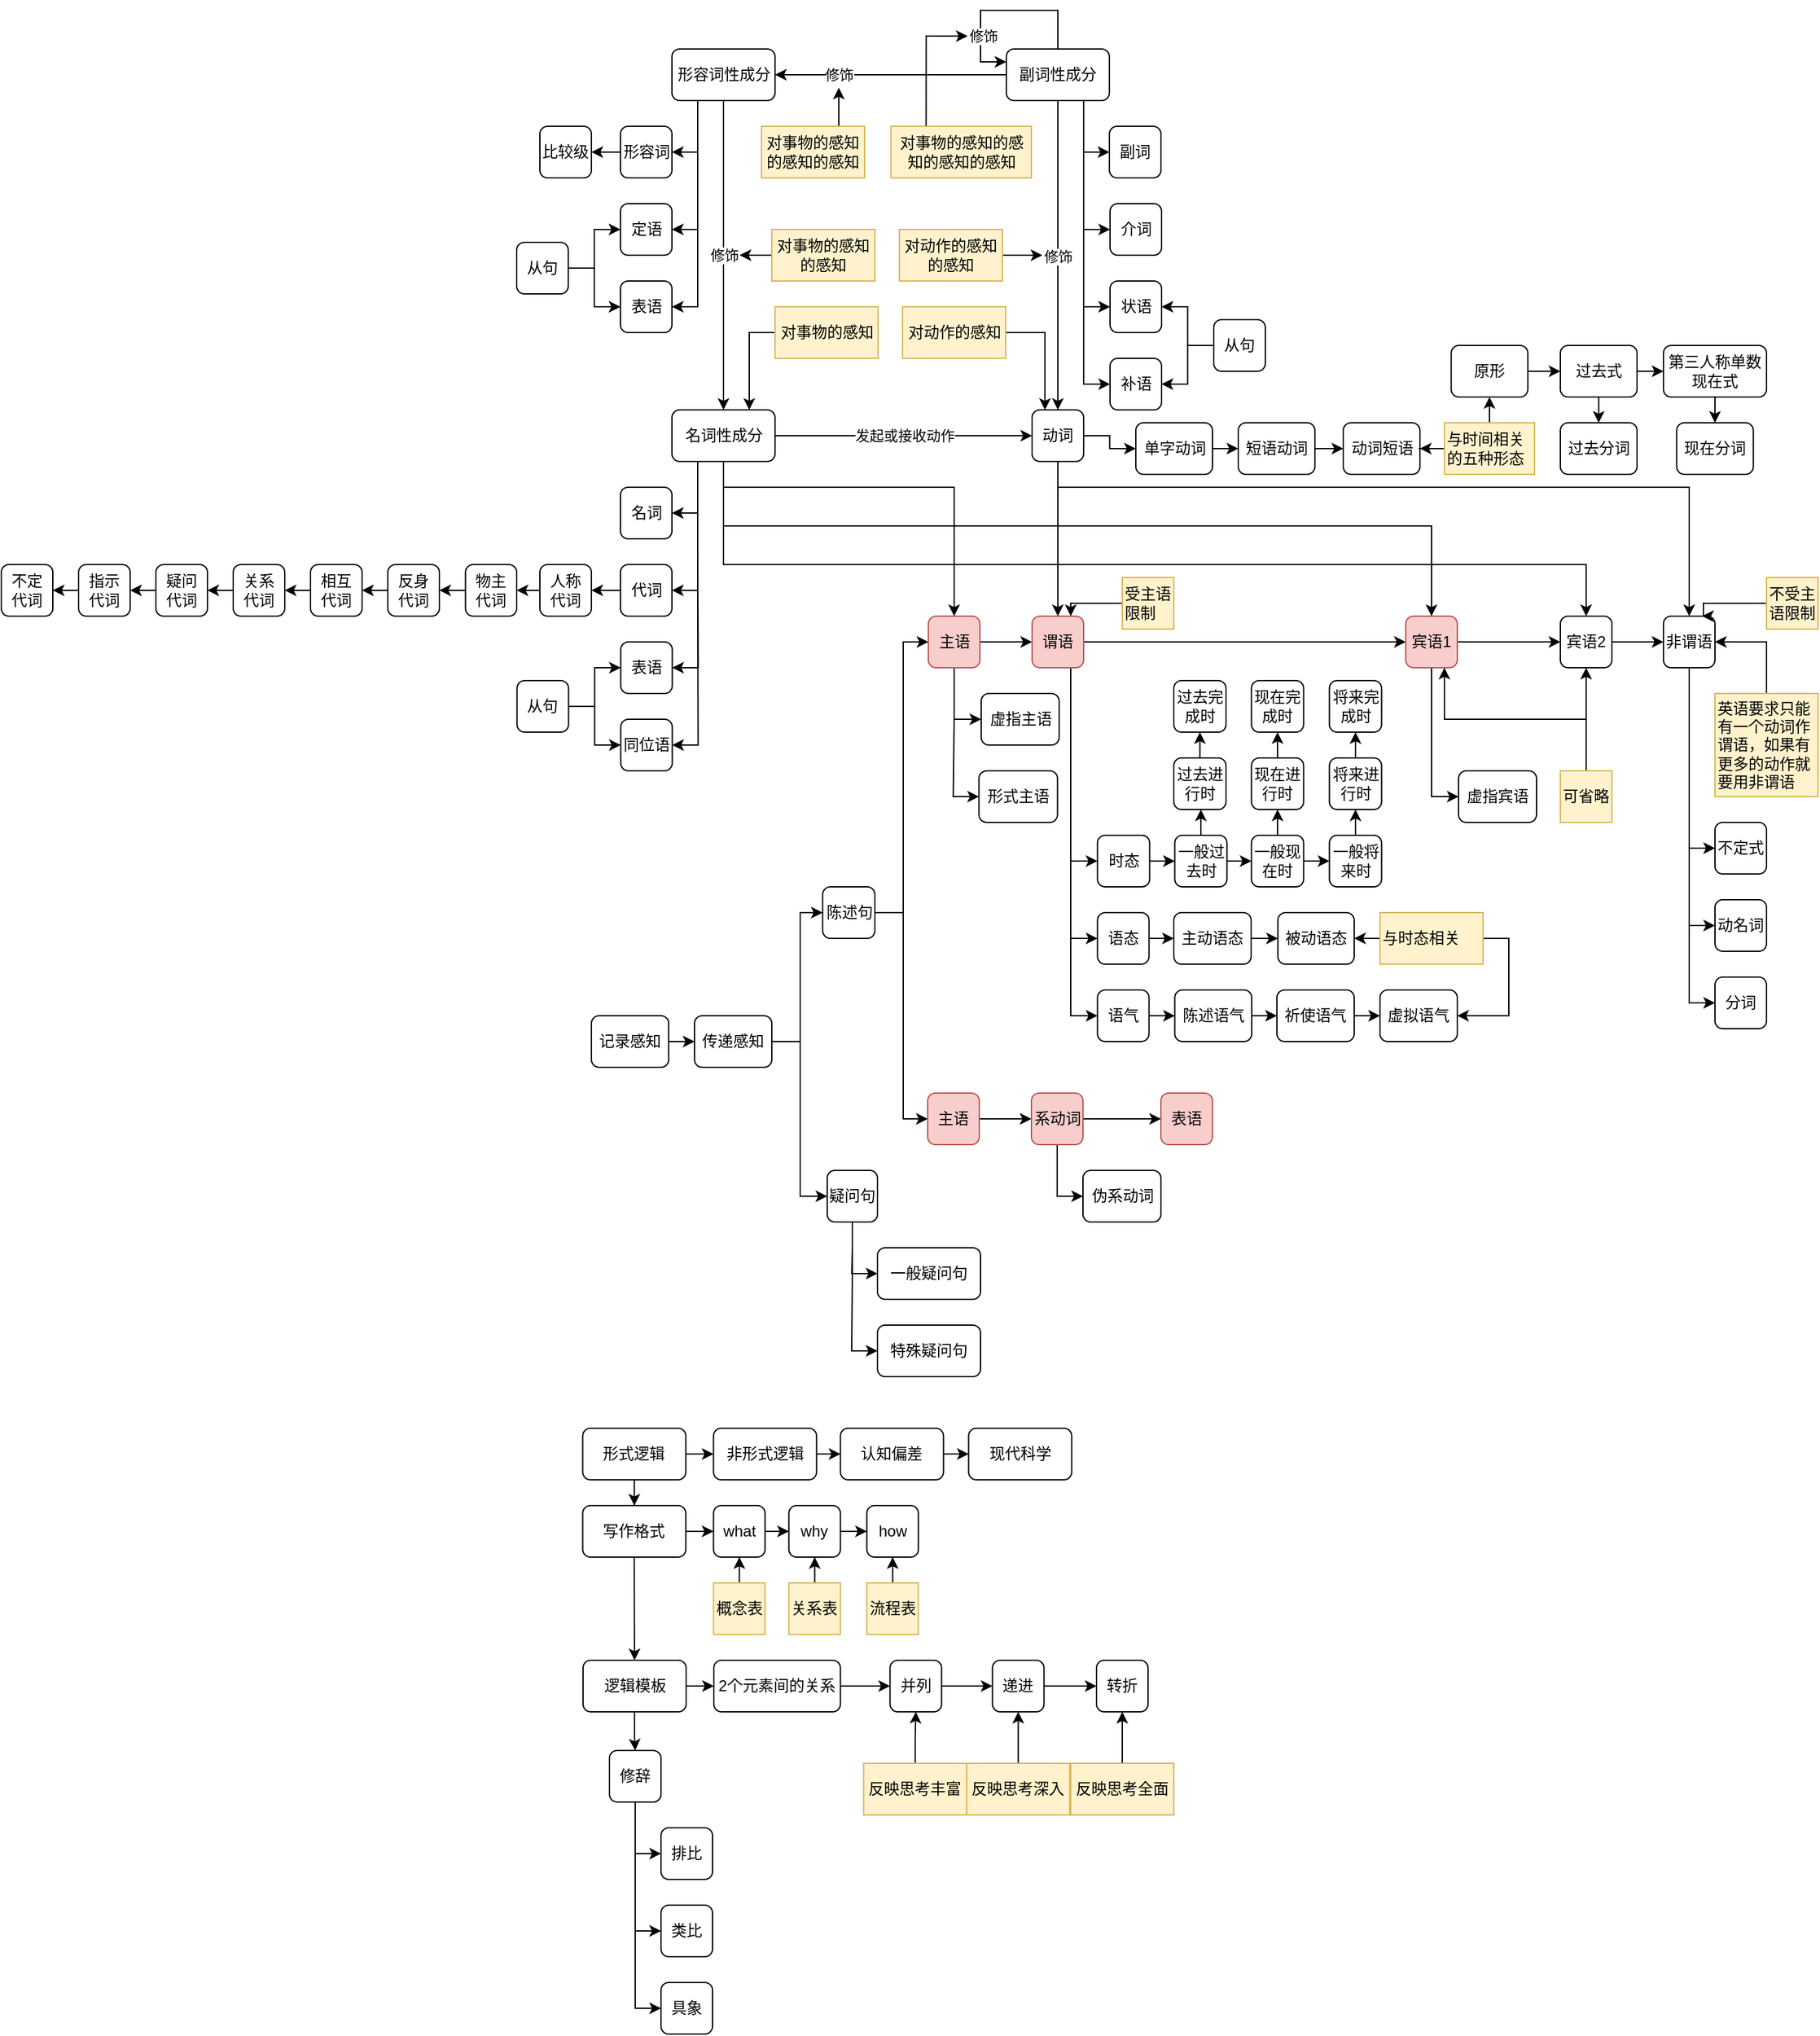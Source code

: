 <mxfile version="26.1.2">
  <diagram name="第 1 页" id="6ry_pnS2vJJyaQvhrR7t">
    <mxGraphModel dx="1502" dy="556" grid="1" gridSize="10" guides="1" tooltips="1" connect="1" arrows="1" fold="1" page="1" pageScale="1" pageWidth="827" pageHeight="1169" math="0" shadow="0">
      <root>
        <mxCell id="0" />
        <mxCell id="1" parent="0" />
        <mxCell id="5bShoopTlFWPeDc6z4Nc-4" value="" style="edgeStyle=orthogonalEdgeStyle;rounded=0;orthogonalLoop=1;jettySize=auto;html=1;" parent="1" source="5bShoopTlFWPeDc6z4Nc-1" target="5bShoopTlFWPeDc6z4Nc-2" edge="1">
          <mxGeometry relative="1" as="geometry" />
        </mxCell>
        <mxCell id="5bShoopTlFWPeDc6z4Nc-1" value="并列" style="rounded=1;whiteSpace=wrap;html=1;" parent="1" vertex="1">
          <mxGeometry x="1119.75" y="1300" width="40" height="40" as="geometry" />
        </mxCell>
        <mxCell id="5bShoopTlFWPeDc6z4Nc-5" value="" style="edgeStyle=orthogonalEdgeStyle;rounded=0;orthogonalLoop=1;jettySize=auto;html=1;" parent="1" source="5bShoopTlFWPeDc6z4Nc-2" target="5bShoopTlFWPeDc6z4Nc-3" edge="1">
          <mxGeometry relative="1" as="geometry" />
        </mxCell>
        <mxCell id="5bShoopTlFWPeDc6z4Nc-2" value="递进" style="rounded=1;whiteSpace=wrap;html=1;" parent="1" vertex="1">
          <mxGeometry x="1199.25" y="1300" width="40" height="40" as="geometry" />
        </mxCell>
        <mxCell id="5bShoopTlFWPeDc6z4Nc-3" value="转折" style="rounded=1;whiteSpace=wrap;html=1;" parent="1" vertex="1">
          <mxGeometry x="1280" y="1300" width="40" height="40" as="geometry" />
        </mxCell>
        <mxCell id="dy8uUhy22T9sQn6Ebb2S-6" value="" style="edgeStyle=orthogonalEdgeStyle;rounded=0;orthogonalLoop=1;jettySize=auto;html=1;" parent="1" source="5bShoopTlFWPeDc6z4Nc-6" target="5bShoopTlFWPeDc6z4Nc-1" edge="1">
          <mxGeometry relative="1" as="geometry" />
        </mxCell>
        <mxCell id="5bShoopTlFWPeDc6z4Nc-6" value="反映思考丰富" style="text;html=1;align=center;verticalAlign=middle;whiteSpace=wrap;rounded=0;fillColor=#fff2cc;strokeColor=#d6b656;" parent="1" vertex="1">
          <mxGeometry x="1099.25" y="1380" width="80" height="40" as="geometry" />
        </mxCell>
        <mxCell id="5bShoopTlFWPeDc6z4Nc-18" style="edgeStyle=orthogonalEdgeStyle;rounded=0;orthogonalLoop=1;jettySize=auto;html=1;" parent="1" source="5bShoopTlFWPeDc6z4Nc-7" target="5bShoopTlFWPeDc6z4Nc-2" edge="1">
          <mxGeometry relative="1" as="geometry" />
        </mxCell>
        <mxCell id="5bShoopTlFWPeDc6z4Nc-7" value="反映思考深入" style="text;html=1;align=center;verticalAlign=middle;whiteSpace=wrap;rounded=0;fillColor=#fff2cc;strokeColor=#d6b656;" parent="1" vertex="1">
          <mxGeometry x="1179.25" y="1380" width="80" height="40" as="geometry" />
        </mxCell>
        <mxCell id="dy8uUhy22T9sQn6Ebb2S-4" value="" style="edgeStyle=orthogonalEdgeStyle;rounded=0;orthogonalLoop=1;jettySize=auto;html=1;" parent="1" source="5bShoopTlFWPeDc6z4Nc-8" target="5bShoopTlFWPeDc6z4Nc-3" edge="1">
          <mxGeometry relative="1" as="geometry" />
        </mxCell>
        <mxCell id="5bShoopTlFWPeDc6z4Nc-8" value="反映思考全面" style="text;html=1;align=center;verticalAlign=middle;whiteSpace=wrap;rounded=0;fillColor=#fff2cc;strokeColor=#d6b656;" parent="1" vertex="1">
          <mxGeometry x="1260" y="1380" width="80" height="40" as="geometry" />
        </mxCell>
        <mxCell id="5bShoopTlFWPeDc6z4Nc-14" value="" style="edgeStyle=orthogonalEdgeStyle;rounded=0;orthogonalLoop=1;jettySize=auto;html=1;" parent="1" source="5bShoopTlFWPeDc6z4Nc-9" target="5bShoopTlFWPeDc6z4Nc-10" edge="1">
          <mxGeometry relative="1" as="geometry" />
        </mxCell>
        <mxCell id="6L8Hzx-rzs2zB4PPMevE-4" style="edgeStyle=orthogonalEdgeStyle;rounded=0;orthogonalLoop=1;jettySize=auto;html=1;exitX=0.5;exitY=1;exitDx=0;exitDy=0;" parent="1" source="5bShoopTlFWPeDc6z4Nc-9" target="5bShoopTlFWPeDc6z4Nc-13" edge="1">
          <mxGeometry relative="1" as="geometry" />
        </mxCell>
        <mxCell id="5bShoopTlFWPeDc6z4Nc-9" value="写作格式" style="rounded=1;whiteSpace=wrap;html=1;" parent="1" vertex="1">
          <mxGeometry x="881.25" y="1180" width="80" height="40" as="geometry" />
        </mxCell>
        <mxCell id="5bShoopTlFWPeDc6z4Nc-15" value="" style="edgeStyle=orthogonalEdgeStyle;rounded=0;orthogonalLoop=1;jettySize=auto;html=1;" parent="1" source="5bShoopTlFWPeDc6z4Nc-10" target="5bShoopTlFWPeDc6z4Nc-11" edge="1">
          <mxGeometry relative="1" as="geometry" />
        </mxCell>
        <mxCell id="5bShoopTlFWPeDc6z4Nc-10" value="what" style="rounded=1;whiteSpace=wrap;html=1;" parent="1" vertex="1">
          <mxGeometry x="982.75" y="1180" width="40" height="40" as="geometry" />
        </mxCell>
        <mxCell id="5bShoopTlFWPeDc6z4Nc-16" value="" style="edgeStyle=orthogonalEdgeStyle;rounded=0;orthogonalLoop=1;jettySize=auto;html=1;" parent="1" source="5bShoopTlFWPeDc6z4Nc-11" target="5bShoopTlFWPeDc6z4Nc-12" edge="1">
          <mxGeometry relative="1" as="geometry" />
        </mxCell>
        <mxCell id="5bShoopTlFWPeDc6z4Nc-11" value="why" style="rounded=1;whiteSpace=wrap;html=1;" parent="1" vertex="1">
          <mxGeometry x="1041.25" y="1180" width="40" height="40" as="geometry" />
        </mxCell>
        <mxCell id="5bShoopTlFWPeDc6z4Nc-12" value="how" style="rounded=1;whiteSpace=wrap;html=1;" parent="1" vertex="1">
          <mxGeometry x="1101.75" y="1180" width="40" height="40" as="geometry" />
        </mxCell>
        <mxCell id="5bShoopTlFWPeDc6z4Nc-61" value="" style="edgeStyle=orthogonalEdgeStyle;rounded=0;orthogonalLoop=1;jettySize=auto;html=1;" parent="1" source="5bShoopTlFWPeDc6z4Nc-13" target="5bShoopTlFWPeDc6z4Nc-60" edge="1">
          <mxGeometry relative="1" as="geometry" />
        </mxCell>
        <mxCell id="6L8Hzx-rzs2zB4PPMevE-5" style="edgeStyle=orthogonalEdgeStyle;rounded=0;orthogonalLoop=1;jettySize=auto;html=1;exitX=0.5;exitY=1;exitDx=0;exitDy=0;" parent="1" source="5bShoopTlFWPeDc6z4Nc-13" target="dy8uUhy22T9sQn6Ebb2S-7" edge="1">
          <mxGeometry relative="1" as="geometry" />
        </mxCell>
        <mxCell id="5bShoopTlFWPeDc6z4Nc-13" value="逻辑模板" style="rounded=1;whiteSpace=wrap;html=1;" parent="1" vertex="1">
          <mxGeometry x="881.5" y="1300" width="80" height="40" as="geometry" />
        </mxCell>
        <mxCell id="5bShoopTlFWPeDc6z4Nc-24" value="" style="edgeStyle=orthogonalEdgeStyle;rounded=0;orthogonalLoop=1;jettySize=auto;html=1;" parent="1" source="5bShoopTlFWPeDc6z4Nc-21" target="5bShoopTlFWPeDc6z4Nc-10" edge="1">
          <mxGeometry relative="1" as="geometry" />
        </mxCell>
        <mxCell id="5bShoopTlFWPeDc6z4Nc-21" value="概念表" style="text;html=1;align=center;verticalAlign=middle;whiteSpace=wrap;rounded=0;fillColor=#fff2cc;strokeColor=#d6b656;" parent="1" vertex="1">
          <mxGeometry x="982.75" y="1240" width="40" height="40" as="geometry" />
        </mxCell>
        <mxCell id="5bShoopTlFWPeDc6z4Nc-25" value="" style="edgeStyle=orthogonalEdgeStyle;rounded=0;orthogonalLoop=1;jettySize=auto;html=1;" parent="1" source="5bShoopTlFWPeDc6z4Nc-22" target="5bShoopTlFWPeDc6z4Nc-11" edge="1">
          <mxGeometry relative="1" as="geometry" />
        </mxCell>
        <mxCell id="5bShoopTlFWPeDc6z4Nc-22" value="关系表" style="text;html=1;align=center;verticalAlign=middle;whiteSpace=wrap;rounded=0;fillColor=#fff2cc;strokeColor=#d6b656;" parent="1" vertex="1">
          <mxGeometry x="1041.25" y="1240" width="40" height="40" as="geometry" />
        </mxCell>
        <mxCell id="5bShoopTlFWPeDc6z4Nc-26" value="" style="edgeStyle=orthogonalEdgeStyle;rounded=0;orthogonalLoop=1;jettySize=auto;html=1;" parent="1" source="5bShoopTlFWPeDc6z4Nc-23" target="5bShoopTlFWPeDc6z4Nc-12" edge="1">
          <mxGeometry relative="1" as="geometry" />
        </mxCell>
        <mxCell id="5bShoopTlFWPeDc6z4Nc-23" value="流程表" style="text;html=1;align=center;verticalAlign=middle;whiteSpace=wrap;rounded=0;fillColor=#fff2cc;strokeColor=#d6b656;" parent="1" vertex="1">
          <mxGeometry x="1101.75" y="1240" width="40" height="40" as="geometry" />
        </mxCell>
        <mxCell id="39l9zTleFLtUQJY5lR-o-71" style="edgeStyle=orthogonalEdgeStyle;rounded=0;orthogonalLoop=1;jettySize=auto;html=1;exitX=0;exitY=0.5;exitDx=0;exitDy=0;entryX=0.75;entryY=0;entryDx=0;entryDy=0;" parent="1" source="5bShoopTlFWPeDc6z4Nc-38" target="39l9zTleFLtUQJY5lR-o-48" edge="1">
          <mxGeometry relative="1" as="geometry" />
        </mxCell>
        <mxCell id="5bShoopTlFWPeDc6z4Nc-38" value="对事物的感知" style="text;html=1;align=center;verticalAlign=middle;whiteSpace=wrap;rounded=0;fillColor=#fff2cc;strokeColor=#d6b656;" parent="1" vertex="1">
          <mxGeometry x="1030.5" y="250" width="80" height="40" as="geometry" />
        </mxCell>
        <mxCell id="39l9zTleFLtUQJY5lR-o-72" style="edgeStyle=orthogonalEdgeStyle;rounded=0;orthogonalLoop=1;jettySize=auto;html=1;exitX=1;exitY=0.5;exitDx=0;exitDy=0;entryX=0.25;entryY=0;entryDx=0;entryDy=0;" parent="1" source="5bShoopTlFWPeDc6z4Nc-39" target="39l9zTleFLtUQJY5lR-o-62" edge="1">
          <mxGeometry relative="1" as="geometry" />
        </mxCell>
        <mxCell id="5bShoopTlFWPeDc6z4Nc-39" value="对动作的感知" style="text;html=1;align=center;verticalAlign=middle;whiteSpace=wrap;rounded=0;fillColor=#fff2cc;strokeColor=#d6b656;" parent="1" vertex="1">
          <mxGeometry x="1129.5" y="250" width="80" height="40" as="geometry" />
        </mxCell>
        <mxCell id="39l9zTleFLtUQJY5lR-o-74" style="edgeStyle=orthogonalEdgeStyle;rounded=0;orthogonalLoop=1;jettySize=auto;html=1;exitX=0;exitY=0.5;exitDx=0;exitDy=0;" parent="1" source="5bShoopTlFWPeDc6z4Nc-42" edge="1">
          <mxGeometry relative="1" as="geometry">
            <mxPoint x="1003" y="210" as="targetPoint" />
          </mxGeometry>
        </mxCell>
        <mxCell id="5bShoopTlFWPeDc6z4Nc-42" value="对事物的感知的感知" style="text;html=1;align=center;verticalAlign=middle;whiteSpace=wrap;rounded=0;fillColor=#fff2cc;strokeColor=#d6b656;" parent="1" vertex="1">
          <mxGeometry x="1028" y="190" width="80" height="40" as="geometry" />
        </mxCell>
        <mxCell id="39l9zTleFLtUQJY5lR-o-73" style="edgeStyle=orthogonalEdgeStyle;rounded=0;orthogonalLoop=1;jettySize=auto;html=1;exitX=1;exitY=0.5;exitDx=0;exitDy=0;" parent="1" source="5bShoopTlFWPeDc6z4Nc-44" edge="1">
          <mxGeometry relative="1" as="geometry">
            <mxPoint x="1238" y="210" as="targetPoint" />
            <Array as="points" />
          </mxGeometry>
        </mxCell>
        <mxCell id="5bShoopTlFWPeDc6z4Nc-44" value="对动作的感知的感知" style="text;html=1;align=center;verticalAlign=middle;whiteSpace=wrap;rounded=0;fillColor=#fff2cc;strokeColor=#d6b656;" parent="1" vertex="1">
          <mxGeometry x="1127" y="190" width="80" height="40" as="geometry" />
        </mxCell>
        <mxCell id="5bShoopTlFWPeDc6z4Nc-48" value="" style="edgeStyle=orthogonalEdgeStyle;rounded=0;orthogonalLoop=1;jettySize=auto;html=1;" parent="1" source="5bShoopTlFWPeDc6z4Nc-46" target="5bShoopTlFWPeDc6z4Nc-47" edge="1">
          <mxGeometry relative="1" as="geometry" />
        </mxCell>
        <mxCell id="5bShoopTlFWPeDc6z4Nc-46" value="记录感知" style="rounded=1;whiteSpace=wrap;html=1;" parent="1" vertex="1">
          <mxGeometry x="888" y="800" width="60" height="40" as="geometry" />
        </mxCell>
        <mxCell id="39l9zTleFLtUQJY5lR-o-96" style="edgeStyle=orthogonalEdgeStyle;rounded=0;orthogonalLoop=1;jettySize=auto;html=1;exitX=1;exitY=0.5;exitDx=0;exitDy=0;entryX=0;entryY=0.5;entryDx=0;entryDy=0;" parent="1" source="5bShoopTlFWPeDc6z4Nc-47" target="39l9zTleFLtUQJY5lR-o-95" edge="1">
          <mxGeometry relative="1" as="geometry">
            <Array as="points">
              <mxPoint x="1050" y="820" />
              <mxPoint x="1050" y="720" />
            </Array>
          </mxGeometry>
        </mxCell>
        <mxCell id="39l9zTleFLtUQJY5lR-o-97" style="edgeStyle=orthogonalEdgeStyle;rounded=0;orthogonalLoop=1;jettySize=auto;html=1;exitX=1;exitY=0.5;exitDx=0;exitDy=0;entryX=0;entryY=0.5;entryDx=0;entryDy=0;" parent="1" source="5bShoopTlFWPeDc6z4Nc-47" target="39l9zTleFLtUQJY5lR-o-53" edge="1">
          <mxGeometry relative="1" as="geometry">
            <Array as="points">
              <mxPoint x="1050" y="820" />
              <mxPoint x="1050" y="940" />
            </Array>
          </mxGeometry>
        </mxCell>
        <mxCell id="5bShoopTlFWPeDc6z4Nc-47" value="传递感知" style="rounded=1;whiteSpace=wrap;html=1;" parent="1" vertex="1">
          <mxGeometry x="968" y="800" width="60" height="40" as="geometry" />
        </mxCell>
        <mxCell id="5bShoopTlFWPeDc6z4Nc-53" value="" style="edgeStyle=orthogonalEdgeStyle;rounded=0;orthogonalLoop=1;jettySize=auto;html=1;" parent="1" source="5bShoopTlFWPeDc6z4Nc-49" target="5bShoopTlFWPeDc6z4Nc-50" edge="1">
          <mxGeometry relative="1" as="geometry" />
        </mxCell>
        <mxCell id="6L8Hzx-rzs2zB4PPMevE-3" style="edgeStyle=orthogonalEdgeStyle;rounded=0;orthogonalLoop=1;jettySize=auto;html=1;exitX=0.5;exitY=1;exitDx=0;exitDy=0;" parent="1" source="5bShoopTlFWPeDc6z4Nc-49" target="5bShoopTlFWPeDc6z4Nc-9" edge="1">
          <mxGeometry relative="1" as="geometry" />
        </mxCell>
        <mxCell id="5bShoopTlFWPeDc6z4Nc-49" value="形式逻辑" style="rounded=1;whiteSpace=wrap;html=1;" parent="1" vertex="1">
          <mxGeometry x="881.25" y="1120" width="80" height="40" as="geometry" />
        </mxCell>
        <mxCell id="5bShoopTlFWPeDc6z4Nc-54" value="" style="edgeStyle=orthogonalEdgeStyle;rounded=0;orthogonalLoop=1;jettySize=auto;html=1;" parent="1" source="5bShoopTlFWPeDc6z4Nc-50" target="5bShoopTlFWPeDc6z4Nc-52" edge="1">
          <mxGeometry relative="1" as="geometry" />
        </mxCell>
        <mxCell id="5bShoopTlFWPeDc6z4Nc-50" value="非形式逻辑" style="rounded=1;whiteSpace=wrap;html=1;" parent="1" vertex="1">
          <mxGeometry x="982.75" y="1120" width="80" height="40" as="geometry" />
        </mxCell>
        <mxCell id="dy8uUhy22T9sQn6Ebb2S-2" value="" style="edgeStyle=orthogonalEdgeStyle;rounded=0;orthogonalLoop=1;jettySize=auto;html=1;" parent="1" source="5bShoopTlFWPeDc6z4Nc-52" target="dy8uUhy22T9sQn6Ebb2S-1" edge="1">
          <mxGeometry relative="1" as="geometry" />
        </mxCell>
        <mxCell id="5bShoopTlFWPeDc6z4Nc-52" value="认知偏差" style="rounded=1;whiteSpace=wrap;html=1;" parent="1" vertex="1">
          <mxGeometry x="1081.25" y="1120" width="80" height="40" as="geometry" />
        </mxCell>
        <mxCell id="6L8Hzx-rzs2zB4PPMevE-10" style="edgeStyle=orthogonalEdgeStyle;rounded=0;orthogonalLoop=1;jettySize=auto;html=1;exitX=0.75;exitY=0;exitDx=0;exitDy=0;" parent="1" source="5bShoopTlFWPeDc6z4Nc-56" edge="1">
          <mxGeometry relative="1" as="geometry">
            <mxPoint x="1080" y="80" as="targetPoint" />
          </mxGeometry>
        </mxCell>
        <mxCell id="5bShoopTlFWPeDc6z4Nc-56" value="对事物的感知的感知的感知" style="text;html=1;align=center;verticalAlign=middle;whiteSpace=wrap;rounded=0;fillColor=#fff2cc;strokeColor=#d6b656;" parent="1" vertex="1">
          <mxGeometry x="1020" y="110" width="80" height="40" as="geometry" />
        </mxCell>
        <mxCell id="5bShoopTlFWPeDc6z4Nc-59" value="" style="edgeStyle=orthogonalEdgeStyle;rounded=0;orthogonalLoop=1;jettySize=auto;html=1;exitX=0.25;exitY=0;exitDx=0;exitDy=0;" parent="1" source="5bShoopTlFWPeDc6z4Nc-58" edge="1">
          <mxGeometry relative="1" as="geometry">
            <mxPoint x="1180" y="40" as="targetPoint" />
            <Array as="points">
              <mxPoint x="1148" y="40" />
              <mxPoint x="1180" y="40" />
            </Array>
          </mxGeometry>
        </mxCell>
        <mxCell id="5bShoopTlFWPeDc6z4Nc-58" value="对事物的感知的感知的感知的感知" style="text;html=1;align=center;verticalAlign=middle;whiteSpace=wrap;rounded=0;fillColor=#fff2cc;strokeColor=#d6b656;" parent="1" vertex="1">
          <mxGeometry x="1120.5" y="110" width="109" height="40" as="geometry" />
        </mxCell>
        <mxCell id="5bShoopTlFWPeDc6z4Nc-62" value="" style="edgeStyle=orthogonalEdgeStyle;rounded=0;orthogonalLoop=1;jettySize=auto;html=1;" parent="1" source="5bShoopTlFWPeDc6z4Nc-60" target="5bShoopTlFWPeDc6z4Nc-1" edge="1">
          <mxGeometry relative="1" as="geometry" />
        </mxCell>
        <mxCell id="5bShoopTlFWPeDc6z4Nc-60" value="2个元素间的关系" style="rounded=1;whiteSpace=wrap;html=1;" parent="1" vertex="1">
          <mxGeometry x="983" y="1300" width="98.25" height="40" as="geometry" />
        </mxCell>
        <mxCell id="dy8uUhy22T9sQn6Ebb2S-1" value="现代科学" style="rounded=1;whiteSpace=wrap;html=1;" parent="1" vertex="1">
          <mxGeometry x="1180.75" y="1120" width="80" height="40" as="geometry" />
        </mxCell>
        <mxCell id="dy8uUhy22T9sQn6Ebb2S-11" style="edgeStyle=orthogonalEdgeStyle;rounded=0;orthogonalLoop=1;jettySize=auto;html=1;exitX=0.5;exitY=1;exitDx=0;exitDy=0;entryX=0;entryY=0.5;entryDx=0;entryDy=0;" parent="1" source="dy8uUhy22T9sQn6Ebb2S-7" target="dy8uUhy22T9sQn6Ebb2S-8" edge="1">
          <mxGeometry relative="1" as="geometry" />
        </mxCell>
        <mxCell id="dy8uUhy22T9sQn6Ebb2S-12" style="edgeStyle=orthogonalEdgeStyle;rounded=0;orthogonalLoop=1;jettySize=auto;html=1;exitX=0.5;exitY=1;exitDx=0;exitDy=0;entryX=0;entryY=0.5;entryDx=0;entryDy=0;" parent="1" source="dy8uUhy22T9sQn6Ebb2S-7" target="dy8uUhy22T9sQn6Ebb2S-10" edge="1">
          <mxGeometry relative="1" as="geometry" />
        </mxCell>
        <mxCell id="dy8uUhy22T9sQn6Ebb2S-13" value="" style="edgeStyle=orthogonalEdgeStyle;rounded=0;orthogonalLoop=1;jettySize=auto;html=1;entryX=0;entryY=0.5;entryDx=0;entryDy=0;" parent="1" source="dy8uUhy22T9sQn6Ebb2S-7" target="dy8uUhy22T9sQn6Ebb2S-9" edge="1">
          <mxGeometry relative="1" as="geometry" />
        </mxCell>
        <mxCell id="dy8uUhy22T9sQn6Ebb2S-7" value="修辞" style="rounded=1;whiteSpace=wrap;html=1;" parent="1" vertex="1">
          <mxGeometry x="902" y="1370" width="40" height="40" as="geometry" />
        </mxCell>
        <mxCell id="dy8uUhy22T9sQn6Ebb2S-8" value="排比" style="rounded=1;whiteSpace=wrap;html=1;" parent="1" vertex="1">
          <mxGeometry x="942" y="1430" width="40" height="40" as="geometry" />
        </mxCell>
        <mxCell id="dy8uUhy22T9sQn6Ebb2S-9" value="类比" style="rounded=1;whiteSpace=wrap;html=1;" parent="1" vertex="1">
          <mxGeometry x="942" y="1490" width="40" height="40" as="geometry" />
        </mxCell>
        <mxCell id="dy8uUhy22T9sQn6Ebb2S-10" value="具象" style="rounded=1;whiteSpace=wrap;html=1;" parent="1" vertex="1">
          <mxGeometry x="942" y="1550" width="40" height="40" as="geometry" />
        </mxCell>
        <mxCell id="39l9zTleFLtUQJY5lR-o-7" value="" style="edgeStyle=orthogonalEdgeStyle;rounded=0;orthogonalLoop=1;jettySize=auto;html=1;" parent="1" source="39l9zTleFLtUQJY5lR-o-1" target="39l9zTleFLtUQJY5lR-o-2" edge="1">
          <mxGeometry relative="1" as="geometry" />
        </mxCell>
        <mxCell id="Y8fGM5Zg13OZfp4qEVeO-7" style="edgeStyle=orthogonalEdgeStyle;rounded=0;orthogonalLoop=1;jettySize=auto;html=1;exitX=0.5;exitY=1;exitDx=0;exitDy=0;entryX=0;entryY=0.5;entryDx=0;entryDy=0;" parent="1" source="39l9zTleFLtUQJY5lR-o-1" target="Y8fGM5Zg13OZfp4qEVeO-9" edge="1">
          <mxGeometry relative="1" as="geometry">
            <mxPoint x="1190" y="570" as="targetPoint" />
          </mxGeometry>
        </mxCell>
        <mxCell id="Y8fGM5Zg13OZfp4qEVeO-8" style="edgeStyle=orthogonalEdgeStyle;rounded=0;orthogonalLoop=1;jettySize=auto;html=1;exitX=0.5;exitY=1;exitDx=0;exitDy=0;entryX=0;entryY=0.5;entryDx=0;entryDy=0;" parent="1" source="39l9zTleFLtUQJY5lR-o-1" target="Y8fGM5Zg13OZfp4qEVeO-10" edge="1">
          <mxGeometry relative="1" as="geometry">
            <mxPoint x="1190" y="630" as="targetPoint" />
          </mxGeometry>
        </mxCell>
        <mxCell id="39l9zTleFLtUQJY5lR-o-1" value="主语" style="rounded=1;whiteSpace=wrap;html=1;fillColor=#f8cecc;strokeColor=#b85450;" parent="1" vertex="1">
          <mxGeometry x="1149.5" y="490" width="40" height="40" as="geometry" />
        </mxCell>
        <mxCell id="39l9zTleFLtUQJY5lR-o-6" value="" style="edgeStyle=orthogonalEdgeStyle;rounded=0;orthogonalLoop=1;jettySize=auto;html=1;" parent="1" source="39l9zTleFLtUQJY5lR-o-2" target="39l9zTleFLtUQJY5lR-o-3" edge="1">
          <mxGeometry relative="1" as="geometry" />
        </mxCell>
        <mxCell id="Y8fGM5Zg13OZfp4qEVeO-20" style="edgeStyle=orthogonalEdgeStyle;rounded=0;orthogonalLoop=1;jettySize=auto;html=1;entryX=0;entryY=0.5;entryDx=0;entryDy=0;exitX=0.75;exitY=1;exitDx=0;exitDy=0;" parent="1" source="39l9zTleFLtUQJY5lR-o-2" target="Y8fGM5Zg13OZfp4qEVeO-1" edge="1">
          <mxGeometry relative="1" as="geometry">
            <mxPoint x="1270" y="530" as="sourcePoint" />
          </mxGeometry>
        </mxCell>
        <mxCell id="O25HmTg-bWGDSsZXGC7P-3" style="edgeStyle=orthogonalEdgeStyle;rounded=0;orthogonalLoop=1;jettySize=auto;html=1;exitX=0.75;exitY=1;exitDx=0;exitDy=0;entryX=0;entryY=0.5;entryDx=0;entryDy=0;" parent="1" source="39l9zTleFLtUQJY5lR-o-2" target="O25HmTg-bWGDSsZXGC7P-1" edge="1">
          <mxGeometry relative="1" as="geometry" />
        </mxCell>
        <mxCell id="O25HmTg-bWGDSsZXGC7P-4" style="edgeStyle=orthogonalEdgeStyle;rounded=0;orthogonalLoop=1;jettySize=auto;html=1;exitX=0.75;exitY=1;exitDx=0;exitDy=0;entryX=0;entryY=0.5;entryDx=0;entryDy=0;" parent="1" source="39l9zTleFLtUQJY5lR-o-2" target="O25HmTg-bWGDSsZXGC7P-2" edge="1">
          <mxGeometry relative="1" as="geometry" />
        </mxCell>
        <mxCell id="39l9zTleFLtUQJY5lR-o-2" value="谓语" style="rounded=1;whiteSpace=wrap;html=1;fillColor=#f8cecc;strokeColor=#b85450;" parent="1" vertex="1">
          <mxGeometry x="1230" y="490" width="40" height="40" as="geometry" />
        </mxCell>
        <mxCell id="39l9zTleFLtUQJY5lR-o-5" value="" style="edgeStyle=orthogonalEdgeStyle;rounded=0;orthogonalLoop=1;jettySize=auto;html=1;" parent="1" source="39l9zTleFLtUQJY5lR-o-3" target="39l9zTleFLtUQJY5lR-o-4" edge="1">
          <mxGeometry relative="1" as="geometry" />
        </mxCell>
        <mxCell id="Y8fGM5Zg13OZfp4qEVeO-12" style="edgeStyle=orthogonalEdgeStyle;rounded=0;orthogonalLoop=1;jettySize=auto;html=1;exitX=0.5;exitY=1;exitDx=0;exitDy=0;entryX=0;entryY=0.5;entryDx=0;entryDy=0;" parent="1" source="39l9zTleFLtUQJY5lR-o-3" target="Y8fGM5Zg13OZfp4qEVeO-11" edge="1">
          <mxGeometry relative="1" as="geometry" />
        </mxCell>
        <mxCell id="39l9zTleFLtUQJY5lR-o-3" value="宾语1" style="rounded=1;whiteSpace=wrap;html=1;fillColor=#f8cecc;strokeColor=#b85450;" parent="1" vertex="1">
          <mxGeometry x="1520" y="490" width="40" height="40" as="geometry" />
        </mxCell>
        <mxCell id="39l9zTleFLtUQJY5lR-o-92" value="" style="edgeStyle=orthogonalEdgeStyle;rounded=0;orthogonalLoop=1;jettySize=auto;html=1;" parent="1" source="39l9zTleFLtUQJY5lR-o-4" target="39l9zTleFLtUQJY5lR-o-20" edge="1">
          <mxGeometry relative="1" as="geometry" />
        </mxCell>
        <mxCell id="39l9zTleFLtUQJY5lR-o-4" value="宾语2" style="rounded=1;whiteSpace=wrap;html=1;" parent="1" vertex="1">
          <mxGeometry x="1640" y="490" width="40" height="40" as="geometry" />
        </mxCell>
        <mxCell id="39l9zTleFLtUQJY5lR-o-15" style="edgeStyle=orthogonalEdgeStyle;rounded=0;orthogonalLoop=1;jettySize=auto;html=1;exitX=0.5;exitY=0;exitDx=0;exitDy=0;entryX=0.75;entryY=1;entryDx=0;entryDy=0;" parent="1" source="39l9zTleFLtUQJY5lR-o-13" target="39l9zTleFLtUQJY5lR-o-3" edge="1">
          <mxGeometry relative="1" as="geometry" />
        </mxCell>
        <mxCell id="Y8fGM5Zg13OZfp4qEVeO-15" style="edgeStyle=orthogonalEdgeStyle;rounded=0;orthogonalLoop=1;jettySize=auto;html=1;exitX=0.5;exitY=0;exitDx=0;exitDy=0;entryX=0.5;entryY=1;entryDx=0;entryDy=0;" parent="1" source="39l9zTleFLtUQJY5lR-o-13" target="39l9zTleFLtUQJY5lR-o-4" edge="1">
          <mxGeometry relative="1" as="geometry" />
        </mxCell>
        <mxCell id="39l9zTleFLtUQJY5lR-o-13" value="可省略" style="text;html=1;align=left;verticalAlign=middle;whiteSpace=wrap;rounded=0;fillColor=#fff2cc;strokeColor=#d6b656;" parent="1" vertex="1">
          <mxGeometry x="1640" y="610" width="40" height="40" as="geometry" />
        </mxCell>
        <mxCell id="39l9zTleFLtUQJY5lR-o-17" value="定语" style="rounded=1;whiteSpace=wrap;html=1;" parent="1" vertex="1">
          <mxGeometry x="910.5" y="170" width="40" height="40" as="geometry" />
        </mxCell>
        <mxCell id="39l9zTleFLtUQJY5lR-o-18" value="状语" style="rounded=1;whiteSpace=wrap;html=1;" parent="1" vertex="1">
          <mxGeometry x="1290.5" y="230" width="40" height="40" as="geometry" />
        </mxCell>
        <mxCell id="39l9zTleFLtUQJY5lR-o-80" style="edgeStyle=orthogonalEdgeStyle;rounded=0;orthogonalLoop=1;jettySize=auto;html=1;exitX=0.5;exitY=1;exitDx=0;exitDy=0;entryX=0;entryY=0.5;entryDx=0;entryDy=0;" parent="1" source="39l9zTleFLtUQJY5lR-o-20" target="39l9zTleFLtUQJY5lR-o-21" edge="1">
          <mxGeometry relative="1" as="geometry" />
        </mxCell>
        <mxCell id="39l9zTleFLtUQJY5lR-o-81" style="edgeStyle=orthogonalEdgeStyle;rounded=0;orthogonalLoop=1;jettySize=auto;html=1;exitX=0.5;exitY=1;exitDx=0;exitDy=0;entryX=0;entryY=0.5;entryDx=0;entryDy=0;" parent="1" source="39l9zTleFLtUQJY5lR-o-20" target="39l9zTleFLtUQJY5lR-o-22" edge="1">
          <mxGeometry relative="1" as="geometry" />
        </mxCell>
        <mxCell id="O25HmTg-bWGDSsZXGC7P-10" style="edgeStyle=orthogonalEdgeStyle;rounded=0;orthogonalLoop=1;jettySize=auto;html=1;exitX=0.5;exitY=1;exitDx=0;exitDy=0;entryX=0;entryY=0.5;entryDx=0;entryDy=0;" parent="1" source="39l9zTleFLtUQJY5lR-o-20" target="O25HmTg-bWGDSsZXGC7P-9" edge="1">
          <mxGeometry relative="1" as="geometry" />
        </mxCell>
        <mxCell id="39l9zTleFLtUQJY5lR-o-20" value="非谓语" style="rounded=1;whiteSpace=wrap;html=1;" parent="1" vertex="1">
          <mxGeometry x="1720" y="490" width="40" height="40" as="geometry" />
        </mxCell>
        <mxCell id="39l9zTleFLtUQJY5lR-o-21" value="不定式" style="rounded=1;whiteSpace=wrap;html=1;" parent="1" vertex="1">
          <mxGeometry x="1760" y="650" width="40" height="40" as="geometry" />
        </mxCell>
        <mxCell id="39l9zTleFLtUQJY5lR-o-22" value="动名词" style="rounded=1;whiteSpace=wrap;html=1;" parent="1" vertex="1">
          <mxGeometry x="1760" y="710" width="40" height="40" as="geometry" />
        </mxCell>
        <mxCell id="39l9zTleFLtUQJY5lR-o-35" value="" style="edgeStyle=orthogonalEdgeStyle;rounded=0;orthogonalLoop=1;jettySize=auto;html=1;entryX=1;entryY=0.5;entryDx=0;entryDy=0;exitX=0.25;exitY=1;exitDx=0;exitDy=0;" parent="1" source="39l9zTleFLtUQJY5lR-o-48" target="39l9zTleFLtUQJY5lR-o-34" edge="1">
          <mxGeometry relative="1" as="geometry">
            <mxPoint x="1030.5" y="310" as="sourcePoint" />
          </mxGeometry>
        </mxCell>
        <mxCell id="39l9zTleFLtUQJY5lR-o-31" style="edgeStyle=orthogonalEdgeStyle;rounded=0;orthogonalLoop=1;jettySize=auto;html=1;exitX=0.25;exitY=1;exitDx=0;exitDy=0;entryX=1;entryY=0.5;entryDx=0;entryDy=0;" parent="1" source="39l9zTleFLtUQJY5lR-o-49" target="39l9zTleFLtUQJY5lR-o-37" edge="1">
          <mxGeometry relative="1" as="geometry">
            <mxPoint x="1070.5" y="130" as="targetPoint" />
          </mxGeometry>
        </mxCell>
        <mxCell id="39l9zTleFLtUQJY5lR-o-32" style="edgeStyle=orthogonalEdgeStyle;rounded=0;orthogonalLoop=1;jettySize=auto;html=1;exitX=0.75;exitY=1;exitDx=0;exitDy=0;entryX=0;entryY=0.5;entryDx=0;entryDy=0;" parent="1" source="39l9zTleFLtUQJY5lR-o-50" target="39l9zTleFLtUQJY5lR-o-18" edge="1">
          <mxGeometry relative="1" as="geometry" />
        </mxCell>
        <mxCell id="39l9zTleFLtUQJY5lR-o-46" style="edgeStyle=orthogonalEdgeStyle;rounded=0;orthogonalLoop=1;jettySize=auto;html=1;exitX=0.75;exitY=1;exitDx=0;exitDy=0;entryX=0;entryY=0.5;entryDx=0;entryDy=0;" parent="1" source="39l9zTleFLtUQJY5lR-o-50" target="39l9zTleFLtUQJY5lR-o-45" edge="1">
          <mxGeometry relative="1" as="geometry" />
        </mxCell>
        <mxCell id="39l9zTleFLtUQJY5lR-o-33" value="名词" style="rounded=1;whiteSpace=wrap;html=1;" parent="1" vertex="1">
          <mxGeometry x="910.5" y="390" width="40" height="40" as="geometry" />
        </mxCell>
        <mxCell id="oN9LSeVMnhPYBdvzEz4S-4" style="edgeStyle=orthogonalEdgeStyle;rounded=0;orthogonalLoop=1;jettySize=auto;html=1;exitX=0;exitY=0.5;exitDx=0;exitDy=0;entryX=1;entryY=0.5;entryDx=0;entryDy=0;" edge="1" parent="1" source="39l9zTleFLtUQJY5lR-o-34" target="oN9LSeVMnhPYBdvzEz4S-1">
          <mxGeometry relative="1" as="geometry" />
        </mxCell>
        <mxCell id="39l9zTleFLtUQJY5lR-o-34" value="代词" style="rounded=1;whiteSpace=wrap;html=1;" parent="1" vertex="1">
          <mxGeometry x="910.5" y="450" width="40" height="40" as="geometry" />
        </mxCell>
        <mxCell id="oN9LSeVMnhPYBdvzEz4S-18" style="edgeStyle=orthogonalEdgeStyle;rounded=0;orthogonalLoop=1;jettySize=auto;html=1;exitX=0;exitY=0.5;exitDx=0;exitDy=0;entryX=1;entryY=0.5;entryDx=0;entryDy=0;" edge="1" parent="1" source="39l9zTleFLtUQJY5lR-o-37" target="oN9LSeVMnhPYBdvzEz4S-17">
          <mxGeometry relative="1" as="geometry" />
        </mxCell>
        <mxCell id="39l9zTleFLtUQJY5lR-o-37" value="形容词" style="rounded=1;whiteSpace=wrap;html=1;" parent="1" vertex="1">
          <mxGeometry x="910.5" y="110" width="40" height="40" as="geometry" />
        </mxCell>
        <mxCell id="6L8Hzx-rzs2zB4PPMevE-6" style="edgeStyle=orthogonalEdgeStyle;rounded=0;orthogonalLoop=1;jettySize=auto;html=1;exitX=1;exitY=0.5;exitDx=0;exitDy=0;entryX=0;entryY=0.5;entryDx=0;entryDy=0;" parent="1" source="39l9zTleFLtUQJY5lR-o-40" target="Y8fGM5Zg13OZfp4qEVeO-16" edge="1">
          <mxGeometry relative="1" as="geometry" />
        </mxCell>
        <mxCell id="6L8Hzx-rzs2zB4PPMevE-7" style="edgeStyle=orthogonalEdgeStyle;rounded=0;orthogonalLoop=1;jettySize=auto;html=1;exitX=1;exitY=0.5;exitDx=0;exitDy=0;entryX=0;entryY=0.5;entryDx=0;entryDy=0;" parent="1" source="39l9zTleFLtUQJY5lR-o-40" target="Y8fGM5Zg13OZfp4qEVeO-18" edge="1">
          <mxGeometry relative="1" as="geometry" />
        </mxCell>
        <mxCell id="39l9zTleFLtUQJY5lR-o-40" value="从句" style="rounded=1;whiteSpace=wrap;html=1;" parent="1" vertex="1">
          <mxGeometry x="830.25" y="540" width="40" height="40" as="geometry" />
        </mxCell>
        <mxCell id="39l9zTleFLtUQJY5lR-o-86" style="edgeStyle=orthogonalEdgeStyle;rounded=0;orthogonalLoop=1;jettySize=auto;html=1;exitX=1;exitY=0.5;exitDx=0;exitDy=0;entryX=0;entryY=0.5;entryDx=0;entryDy=0;" parent="1" source="39l9zTleFLtUQJY5lR-o-42" target="39l9zTleFLtUQJY5lR-o-17" edge="1">
          <mxGeometry relative="1" as="geometry" />
        </mxCell>
        <mxCell id="39l9zTleFLtUQJY5lR-o-87" style="edgeStyle=orthogonalEdgeStyle;rounded=0;orthogonalLoop=1;jettySize=auto;html=1;exitX=1;exitY=0.5;exitDx=0;exitDy=0;entryX=0;entryY=0.5;entryDx=0;entryDy=0;" parent="1" source="39l9zTleFLtUQJY5lR-o-42" target="39l9zTleFLtUQJY5lR-o-85" edge="1">
          <mxGeometry relative="1" as="geometry" />
        </mxCell>
        <mxCell id="39l9zTleFLtUQJY5lR-o-42" value="从句" style="rounded=1;whiteSpace=wrap;html=1;" parent="1" vertex="1">
          <mxGeometry x="830" y="200" width="40" height="40" as="geometry" />
        </mxCell>
        <mxCell id="39l9zTleFLtUQJY5lR-o-45" value="副词" style="rounded=1;whiteSpace=wrap;html=1;" parent="1" vertex="1">
          <mxGeometry x="1290" y="110" width="40" height="40" as="geometry" />
        </mxCell>
        <mxCell id="39l9zTleFLtUQJY5lR-o-59" value="" style="edgeStyle=orthogonalEdgeStyle;rounded=0;orthogonalLoop=1;jettySize=auto;html=1;entryX=1;entryY=0.5;entryDx=0;entryDy=0;exitX=0.25;exitY=1;exitDx=0;exitDy=0;" parent="1" source="39l9zTleFLtUQJY5lR-o-48" target="39l9zTleFLtUQJY5lR-o-33" edge="1">
          <mxGeometry relative="1" as="geometry" />
        </mxCell>
        <mxCell id="39l9zTleFLtUQJY5lR-o-69" value="发起或接收动作" style="edgeStyle=orthogonalEdgeStyle;rounded=0;orthogonalLoop=1;jettySize=auto;html=1;exitX=1;exitY=0.5;exitDx=0;exitDy=0;entryX=0;entryY=0.5;entryDx=0;entryDy=0;" parent="1" source="39l9zTleFLtUQJY5lR-o-48" target="39l9zTleFLtUQJY5lR-o-62" edge="1">
          <mxGeometry relative="1" as="geometry" />
        </mxCell>
        <mxCell id="39l9zTleFLtUQJY5lR-o-76" style="edgeStyle=orthogonalEdgeStyle;rounded=0;orthogonalLoop=1;jettySize=auto;html=1;exitX=0.5;exitY=1;exitDx=0;exitDy=0;entryX=0.5;entryY=0;entryDx=0;entryDy=0;" parent="1" source="39l9zTleFLtUQJY5lR-o-48" target="39l9zTleFLtUQJY5lR-o-1" edge="1">
          <mxGeometry relative="1" as="geometry">
            <mxPoint x="1129.5" y="410" as="targetPoint" />
            <Array as="points">
              <mxPoint x="990.5" y="390" />
              <mxPoint x="1169.5" y="390" />
            </Array>
          </mxGeometry>
        </mxCell>
        <mxCell id="39l9zTleFLtUQJY5lR-o-77" style="edgeStyle=orthogonalEdgeStyle;rounded=0;orthogonalLoop=1;jettySize=auto;html=1;exitX=0.5;exitY=1;exitDx=0;exitDy=0;entryX=0.5;entryY=0;entryDx=0;entryDy=0;" parent="1" source="39l9zTleFLtUQJY5lR-o-48" target="39l9zTleFLtUQJY5lR-o-3" edge="1">
          <mxGeometry relative="1" as="geometry">
            <Array as="points">
              <mxPoint x="991" y="420" />
              <mxPoint x="1540" y="420" />
            </Array>
          </mxGeometry>
        </mxCell>
        <mxCell id="39l9zTleFLtUQJY5lR-o-78" style="edgeStyle=orthogonalEdgeStyle;rounded=0;orthogonalLoop=1;jettySize=auto;html=1;exitX=0.5;exitY=1;exitDx=0;exitDy=0;entryX=0.5;entryY=0;entryDx=0;entryDy=0;" parent="1" source="39l9zTleFLtUQJY5lR-o-48" target="39l9zTleFLtUQJY5lR-o-4" edge="1">
          <mxGeometry relative="1" as="geometry">
            <Array as="points">
              <mxPoint x="991" y="450" />
              <mxPoint x="1660" y="450" />
            </Array>
            <mxPoint x="1661" y="490" as="targetPoint" />
          </mxGeometry>
        </mxCell>
        <mxCell id="Y8fGM5Zg13OZfp4qEVeO-17" style="edgeStyle=orthogonalEdgeStyle;rounded=0;orthogonalLoop=1;jettySize=auto;html=1;exitX=0.25;exitY=1;exitDx=0;exitDy=0;entryX=1;entryY=0.5;entryDx=0;entryDy=0;" parent="1" source="39l9zTleFLtUQJY5lR-o-48" target="Y8fGM5Zg13OZfp4qEVeO-16" edge="1">
          <mxGeometry relative="1" as="geometry" />
        </mxCell>
        <mxCell id="Y8fGM5Zg13OZfp4qEVeO-19" style="edgeStyle=orthogonalEdgeStyle;rounded=0;orthogonalLoop=1;jettySize=auto;html=1;exitX=0.25;exitY=1;exitDx=0;exitDy=0;entryX=1;entryY=0.5;entryDx=0;entryDy=0;" parent="1" source="39l9zTleFLtUQJY5lR-o-48" target="Y8fGM5Zg13OZfp4qEVeO-18" edge="1">
          <mxGeometry relative="1" as="geometry" />
        </mxCell>
        <mxCell id="39l9zTleFLtUQJY5lR-o-48" value="名词性成分" style="rounded=1;whiteSpace=wrap;html=1;" parent="1" vertex="1">
          <mxGeometry x="950.5" y="330" width="80" height="40" as="geometry" />
        </mxCell>
        <mxCell id="39l9zTleFLtUQJY5lR-o-60" style="edgeStyle=orthogonalEdgeStyle;rounded=0;orthogonalLoop=1;jettySize=auto;html=1;exitX=0.25;exitY=1;exitDx=0;exitDy=0;entryX=1;entryY=0.5;entryDx=0;entryDy=0;" parent="1" source="39l9zTleFLtUQJY5lR-o-49" target="39l9zTleFLtUQJY5lR-o-17" edge="1">
          <mxGeometry relative="1" as="geometry" />
        </mxCell>
        <mxCell id="39l9zTleFLtUQJY5lR-o-61" value="修饰" style="edgeStyle=orthogonalEdgeStyle;rounded=0;orthogonalLoop=1;jettySize=auto;html=1;exitX=0.5;exitY=1;exitDx=0;exitDy=0;entryX=0.5;entryY=0;entryDx=0;entryDy=0;" parent="1" source="39l9zTleFLtUQJY5lR-o-49" target="39l9zTleFLtUQJY5lR-o-48" edge="1">
          <mxGeometry relative="1" as="geometry">
            <mxPoint x="990.5" y="310" as="targetPoint" />
          </mxGeometry>
        </mxCell>
        <mxCell id="39l9zTleFLtUQJY5lR-o-88" style="edgeStyle=orthogonalEdgeStyle;rounded=0;orthogonalLoop=1;jettySize=auto;html=1;exitX=0.25;exitY=1;exitDx=0;exitDy=0;entryX=1;entryY=0.5;entryDx=0;entryDy=0;" parent="1" source="39l9zTleFLtUQJY5lR-o-49" target="39l9zTleFLtUQJY5lR-o-85" edge="1">
          <mxGeometry relative="1" as="geometry" />
        </mxCell>
        <mxCell id="39l9zTleFLtUQJY5lR-o-49" value="形容词性成分" style="rounded=1;whiteSpace=wrap;html=1;" parent="1" vertex="1">
          <mxGeometry x="950.5" y="50" width="80" height="40" as="geometry" />
        </mxCell>
        <mxCell id="39l9zTleFLtUQJY5lR-o-63" value="" style="edgeStyle=orthogonalEdgeStyle;rounded=0;orthogonalLoop=1;jettySize=auto;html=1;" parent="1" source="39l9zTleFLtUQJY5lR-o-50" target="39l9zTleFLtUQJY5lR-o-49" edge="1">
          <mxGeometry relative="1" as="geometry" />
        </mxCell>
        <mxCell id="39l9zTleFLtUQJY5lR-o-64" value="修饰" style="edgeLabel;html=1;align=center;verticalAlign=middle;resizable=0;points=[];" parent="39l9zTleFLtUQJY5lR-o-63" vertex="1" connectable="0">
          <mxGeometry x="0.126" y="-3" relative="1" as="geometry">
            <mxPoint x="-29" y="3" as="offset" />
          </mxGeometry>
        </mxCell>
        <mxCell id="39l9zTleFLtUQJY5lR-o-65" style="edgeStyle=orthogonalEdgeStyle;rounded=0;orthogonalLoop=1;jettySize=auto;html=1;exitX=0.5;exitY=1;exitDx=0;exitDy=0;entryX=0.5;entryY=0;entryDx=0;entryDy=0;" parent="1" source="39l9zTleFLtUQJY5lR-o-50" target="39l9zTleFLtUQJY5lR-o-62" edge="1">
          <mxGeometry relative="1" as="geometry" />
        </mxCell>
        <mxCell id="39l9zTleFLtUQJY5lR-o-66" value="修饰" style="edgeLabel;html=1;align=center;verticalAlign=middle;resizable=0;points=[];" parent="39l9zTleFLtUQJY5lR-o-65" vertex="1" connectable="0">
          <mxGeometry x="0.052" relative="1" as="geometry">
            <mxPoint y="-5" as="offset" />
          </mxGeometry>
        </mxCell>
        <mxCell id="39l9zTleFLtUQJY5lR-o-84" style="edgeStyle=orthogonalEdgeStyle;rounded=0;orthogonalLoop=1;jettySize=auto;html=1;exitX=0.75;exitY=1;exitDx=0;exitDy=0;entryX=0;entryY=0.5;entryDx=0;entryDy=0;" parent="1" source="39l9zTleFLtUQJY5lR-o-50" target="39l9zTleFLtUQJY5lR-o-83" edge="1">
          <mxGeometry relative="1" as="geometry" />
        </mxCell>
        <mxCell id="Y8fGM5Zg13OZfp4qEVeO-4" style="edgeStyle=orthogonalEdgeStyle;rounded=0;orthogonalLoop=1;jettySize=auto;html=1;exitX=0.75;exitY=1;exitDx=0;exitDy=0;entryX=0;entryY=0.5;entryDx=0;entryDy=0;" parent="1" source="39l9zTleFLtUQJY5lR-o-50" target="Y8fGM5Zg13OZfp4qEVeO-3" edge="1">
          <mxGeometry relative="1" as="geometry" />
        </mxCell>
        <mxCell id="6L8Hzx-rzs2zB4PPMevE-8" style="edgeStyle=orthogonalEdgeStyle;rounded=0;orthogonalLoop=1;jettySize=auto;html=1;exitX=0.5;exitY=0;exitDx=0;exitDy=0;entryX=0;entryY=0.25;entryDx=0;entryDy=0;" parent="1" source="39l9zTleFLtUQJY5lR-o-50" target="39l9zTleFLtUQJY5lR-o-50" edge="1">
          <mxGeometry relative="1" as="geometry">
            <mxPoint x="1200" y="30" as="targetPoint" />
            <Array as="points">
              <mxPoint x="1250" y="20" />
              <mxPoint x="1190" y="20" />
              <mxPoint x="1190" y="60" />
            </Array>
          </mxGeometry>
        </mxCell>
        <mxCell id="6L8Hzx-rzs2zB4PPMevE-9" value="修饰" style="edgeLabel;html=1;align=center;verticalAlign=middle;resizable=0;points=[];" parent="6L8Hzx-rzs2zB4PPMevE-8" vertex="1" connectable="0">
          <mxGeometry x="-0.218" y="-1" relative="1" as="geometry">
            <mxPoint x="-30" y="21" as="offset" />
          </mxGeometry>
        </mxCell>
        <mxCell id="39l9zTleFLtUQJY5lR-o-50" value="副词性成分" style="rounded=1;whiteSpace=wrap;html=1;" parent="1" vertex="1">
          <mxGeometry x="1210" y="50" width="80" height="40" as="geometry" />
        </mxCell>
        <mxCell id="39l9zTleFLtUQJY5lR-o-51" value="一般疑问句" style="rounded=1;whiteSpace=wrap;html=1;" parent="1" vertex="1">
          <mxGeometry x="1110" y="980" width="80" height="40" as="geometry" />
        </mxCell>
        <mxCell id="39l9zTleFLtUQJY5lR-o-52" value="特殊疑问句" style="rounded=1;whiteSpace=wrap;html=1;" parent="1" vertex="1">
          <mxGeometry x="1110" y="1040" width="80" height="40" as="geometry" />
        </mxCell>
        <mxCell id="39l9zTleFLtUQJY5lR-o-99" style="edgeStyle=orthogonalEdgeStyle;rounded=0;orthogonalLoop=1;jettySize=auto;html=1;exitX=0.5;exitY=1;exitDx=0;exitDy=0;entryX=0;entryY=0.5;entryDx=0;entryDy=0;" parent="1" source="39l9zTleFLtUQJY5lR-o-53" target="39l9zTleFLtUQJY5lR-o-51" edge="1">
          <mxGeometry relative="1" as="geometry" />
        </mxCell>
        <mxCell id="39l9zTleFLtUQJY5lR-o-100" style="edgeStyle=orthogonalEdgeStyle;rounded=0;orthogonalLoop=1;jettySize=auto;html=1;exitX=0.5;exitY=1;exitDx=0;exitDy=0;entryX=0;entryY=0.5;entryDx=0;entryDy=0;" parent="1" source="39l9zTleFLtUQJY5lR-o-53" target="39l9zTleFLtUQJY5lR-o-52" edge="1">
          <mxGeometry relative="1" as="geometry" />
        </mxCell>
        <mxCell id="39l9zTleFLtUQJY5lR-o-53" value="疑问句" style="rounded=1;whiteSpace=wrap;html=1;" parent="1" vertex="1">
          <mxGeometry x="1071" y="920" width="39" height="40" as="geometry" />
        </mxCell>
        <mxCell id="39l9zTleFLtUQJY5lR-o-75" style="edgeStyle=orthogonalEdgeStyle;rounded=0;orthogonalLoop=1;jettySize=auto;html=1;exitX=0.5;exitY=1;exitDx=0;exitDy=0;" parent="1" source="39l9zTleFLtUQJY5lR-o-62" target="39l9zTleFLtUQJY5lR-o-2" edge="1">
          <mxGeometry relative="1" as="geometry" />
        </mxCell>
        <mxCell id="Y8fGM5Zg13OZfp4qEVeO-21" style="edgeStyle=orthogonalEdgeStyle;rounded=0;orthogonalLoop=1;jettySize=auto;html=1;exitX=0.5;exitY=1;exitDx=0;exitDy=0;entryX=0.5;entryY=0;entryDx=0;entryDy=0;" parent="1" source="39l9zTleFLtUQJY5lR-o-62" target="39l9zTleFLtUQJY5lR-o-20" edge="1">
          <mxGeometry relative="1" as="geometry">
            <Array as="points">
              <mxPoint x="1250" y="390" />
              <mxPoint x="1740" y="390" />
            </Array>
          </mxGeometry>
        </mxCell>
        <mxCell id="O25HmTg-bWGDSsZXGC7P-14" style="edgeStyle=orthogonalEdgeStyle;rounded=0;orthogonalLoop=1;jettySize=auto;html=1;exitX=1;exitY=0.5;exitDx=0;exitDy=0;entryX=0;entryY=0.5;entryDx=0;entryDy=0;" parent="1" source="39l9zTleFLtUQJY5lR-o-62" target="O25HmTg-bWGDSsZXGC7P-11" edge="1">
          <mxGeometry relative="1" as="geometry" />
        </mxCell>
        <mxCell id="39l9zTleFLtUQJY5lR-o-62" value="动词" style="rounded=1;whiteSpace=wrap;html=1;" parent="1" vertex="1">
          <mxGeometry x="1230" y="330" width="40" height="40" as="geometry" />
        </mxCell>
        <mxCell id="39l9zTleFLtUQJY5lR-o-82" style="edgeStyle=orthogonalEdgeStyle;rounded=0;orthogonalLoop=1;jettySize=auto;html=1;exitX=0.5;exitY=0;exitDx=0;exitDy=0;entryX=1;entryY=0.5;entryDx=0;entryDy=0;" parent="1" source="39l9zTleFLtUQJY5lR-o-79" target="39l9zTleFLtUQJY5lR-o-20" edge="1">
          <mxGeometry relative="1" as="geometry" />
        </mxCell>
        <mxCell id="39l9zTleFLtUQJY5lR-o-79" value="英语要求只能有一个动词作谓语，如果有更多的动作就要用非谓语" style="text;html=1;align=left;verticalAlign=middle;whiteSpace=wrap;rounded=0;fillColor=#fff2cc;strokeColor=#d6b656;" parent="1" vertex="1">
          <mxGeometry x="1760" y="550" width="80" height="80" as="geometry" />
        </mxCell>
        <mxCell id="39l9zTleFLtUQJY5lR-o-83" value="补语" style="rounded=1;whiteSpace=wrap;html=1;" parent="1" vertex="1">
          <mxGeometry x="1290.5" y="290" width="40" height="40" as="geometry" />
        </mxCell>
        <mxCell id="39l9zTleFLtUQJY5lR-o-85" value="表语" style="rounded=1;whiteSpace=wrap;html=1;" parent="1" vertex="1">
          <mxGeometry x="910.5" y="230" width="40" height="40" as="geometry" />
        </mxCell>
        <mxCell id="39l9zTleFLtUQJY5lR-o-90" style="edgeStyle=orthogonalEdgeStyle;rounded=0;orthogonalLoop=1;jettySize=auto;html=1;exitX=0;exitY=0.5;exitDx=0;exitDy=0;entryX=1;entryY=0.5;entryDx=0;entryDy=0;" parent="1" source="39l9zTleFLtUQJY5lR-o-89" target="39l9zTleFLtUQJY5lR-o-18" edge="1">
          <mxGeometry relative="1" as="geometry" />
        </mxCell>
        <mxCell id="39l9zTleFLtUQJY5lR-o-91" style="edgeStyle=orthogonalEdgeStyle;rounded=0;orthogonalLoop=1;jettySize=auto;html=1;exitX=0;exitY=0.5;exitDx=0;exitDy=0;entryX=1;entryY=0.5;entryDx=0;entryDy=0;" parent="1" source="39l9zTleFLtUQJY5lR-o-89" target="39l9zTleFLtUQJY5lR-o-83" edge="1">
          <mxGeometry relative="1" as="geometry" />
        </mxCell>
        <mxCell id="39l9zTleFLtUQJY5lR-o-89" value="从句" style="rounded=1;whiteSpace=wrap;html=1;" parent="1" vertex="1">
          <mxGeometry x="1371" y="260" width="40" height="40" as="geometry" />
        </mxCell>
        <mxCell id="39l9zTleFLtUQJY5lR-o-98" style="edgeStyle=orthogonalEdgeStyle;rounded=0;orthogonalLoop=1;jettySize=auto;html=1;exitX=1;exitY=0.5;exitDx=0;exitDy=0;entryX=0;entryY=0.5;entryDx=0;entryDy=0;" parent="1" source="39l9zTleFLtUQJY5lR-o-95" target="39l9zTleFLtUQJY5lR-o-1" edge="1">
          <mxGeometry relative="1" as="geometry">
            <Array as="points">
              <mxPoint x="1130" y="720" />
              <mxPoint x="1130" y="510" />
            </Array>
          </mxGeometry>
        </mxCell>
        <mxCell id="39l9zTleFLtUQJY5lR-o-106" style="edgeStyle=orthogonalEdgeStyle;rounded=0;orthogonalLoop=1;jettySize=auto;html=1;exitX=1;exitY=0.5;exitDx=0;exitDy=0;entryX=0;entryY=0.5;entryDx=0;entryDy=0;" parent="1" source="39l9zTleFLtUQJY5lR-o-95" target="39l9zTleFLtUQJY5lR-o-101" edge="1">
          <mxGeometry relative="1" as="geometry">
            <Array as="points">
              <mxPoint x="1130" y="720" />
              <mxPoint x="1130" y="880" />
            </Array>
          </mxGeometry>
        </mxCell>
        <mxCell id="39l9zTleFLtUQJY5lR-o-95" value="陈述句" style="rounded=1;whiteSpace=wrap;html=1;" parent="1" vertex="1">
          <mxGeometry x="1067.5" y="700" width="40.5" height="40" as="geometry" />
        </mxCell>
        <mxCell id="39l9zTleFLtUQJY5lR-o-104" value="" style="edgeStyle=orthogonalEdgeStyle;rounded=0;orthogonalLoop=1;jettySize=auto;html=1;" parent="1" source="39l9zTleFLtUQJY5lR-o-101" target="39l9zTleFLtUQJY5lR-o-102" edge="1">
          <mxGeometry relative="1" as="geometry" />
        </mxCell>
        <mxCell id="39l9zTleFLtUQJY5lR-o-101" value="主语" style="rounded=1;whiteSpace=wrap;html=1;fillColor=#f8cecc;strokeColor=#b85450;" parent="1" vertex="1">
          <mxGeometry x="1149" y="860" width="40" height="40" as="geometry" />
        </mxCell>
        <mxCell id="39l9zTleFLtUQJY5lR-o-105" value="" style="edgeStyle=orthogonalEdgeStyle;rounded=0;orthogonalLoop=1;jettySize=auto;html=1;" parent="1" source="39l9zTleFLtUQJY5lR-o-102" target="39l9zTleFLtUQJY5lR-o-103" edge="1">
          <mxGeometry relative="1" as="geometry" />
        </mxCell>
        <mxCell id="6L8Hzx-rzs2zB4PPMevE-2" style="edgeStyle=orthogonalEdgeStyle;rounded=0;orthogonalLoop=1;jettySize=auto;html=1;exitX=0.5;exitY=1;exitDx=0;exitDy=0;entryX=0;entryY=0.5;entryDx=0;entryDy=0;" parent="1" source="39l9zTleFLtUQJY5lR-o-102" target="6L8Hzx-rzs2zB4PPMevE-1" edge="1">
          <mxGeometry relative="1" as="geometry" />
        </mxCell>
        <mxCell id="39l9zTleFLtUQJY5lR-o-102" value="系动词" style="rounded=1;whiteSpace=wrap;html=1;fillColor=#f8cecc;strokeColor=#b85450;" parent="1" vertex="1">
          <mxGeometry x="1229.5" y="860" width="40" height="40" as="geometry" />
        </mxCell>
        <mxCell id="39l9zTleFLtUQJY5lR-o-103" value="表语" style="rounded=1;whiteSpace=wrap;html=1;fillColor=#f8cecc;strokeColor=#b85450;" parent="1" vertex="1">
          <mxGeometry x="1330" y="860" width="40" height="40" as="geometry" />
        </mxCell>
        <mxCell id="O25HmTg-bWGDSsZXGC7P-36" style="edgeStyle=orthogonalEdgeStyle;rounded=0;orthogonalLoop=1;jettySize=auto;html=1;exitX=1;exitY=0.5;exitDx=0;exitDy=0;entryX=0;entryY=0.5;entryDx=0;entryDy=0;" parent="1" source="Y8fGM5Zg13OZfp4qEVeO-1" target="O25HmTg-bWGDSsZXGC7P-33" edge="1">
          <mxGeometry relative="1" as="geometry" />
        </mxCell>
        <mxCell id="Y8fGM5Zg13OZfp4qEVeO-1" value="时态" style="rounded=1;whiteSpace=wrap;html=1;" parent="1" vertex="1">
          <mxGeometry x="1280.75" y="660" width="40.5" height="40" as="geometry" />
        </mxCell>
        <mxCell id="Y8fGM5Zg13OZfp4qEVeO-3" value="介词" style="rounded=1;whiteSpace=wrap;html=1;" parent="1" vertex="1">
          <mxGeometry x="1290.5" y="170" width="40" height="40" as="geometry" />
        </mxCell>
        <mxCell id="Y8fGM5Zg13OZfp4qEVeO-9" value="&lt;span style=&quot;text-align: left;&quot;&gt;虚指主语&lt;/span&gt;" style="rounded=1;whiteSpace=wrap;html=1;" parent="1" vertex="1">
          <mxGeometry x="1190.5" y="550" width="60.5" height="40" as="geometry" />
        </mxCell>
        <mxCell id="Y8fGM5Zg13OZfp4qEVeO-10" value="&lt;span style=&quot;text-align: left;&quot;&gt;形式主语&lt;/span&gt;" style="rounded=1;whiteSpace=wrap;html=1;" parent="1" vertex="1">
          <mxGeometry x="1188.75" y="610" width="61" height="40" as="geometry" />
        </mxCell>
        <mxCell id="Y8fGM5Zg13OZfp4qEVeO-11" value="&lt;span style=&quot;text-align: left;&quot;&gt;虚指宾语&lt;/span&gt;" style="rounded=1;whiteSpace=wrap;html=1;" parent="1" vertex="1">
          <mxGeometry x="1561" y="610" width="60.5" height="40" as="geometry" />
        </mxCell>
        <mxCell id="Y8fGM5Zg13OZfp4qEVeO-16" value="表语" style="rounded=1;whiteSpace=wrap;html=1;" parent="1" vertex="1">
          <mxGeometry x="910.75" y="510" width="40" height="40" as="geometry" />
        </mxCell>
        <mxCell id="Y8fGM5Zg13OZfp4qEVeO-18" value="同位语" style="rounded=1;whiteSpace=wrap;html=1;" parent="1" vertex="1">
          <mxGeometry x="910.75" y="570" width="40" height="40" as="geometry" />
        </mxCell>
        <mxCell id="6L8Hzx-rzs2zB4PPMevE-1" value="&lt;span style=&quot;text-align: left;&quot;&gt;伪系动词&lt;/span&gt;" style="rounded=1;whiteSpace=wrap;html=1;" parent="1" vertex="1">
          <mxGeometry x="1269.5" y="920" width="60.5" height="40" as="geometry" />
        </mxCell>
        <mxCell id="O25HmTg-bWGDSsZXGC7P-55" style="edgeStyle=orthogonalEdgeStyle;rounded=0;orthogonalLoop=1;jettySize=auto;html=1;exitX=1;exitY=0.5;exitDx=0;exitDy=0;entryX=0;entryY=0.5;entryDx=0;entryDy=0;" parent="1" source="O25HmTg-bWGDSsZXGC7P-1" target="O25HmTg-bWGDSsZXGC7P-54" edge="1">
          <mxGeometry relative="1" as="geometry" />
        </mxCell>
        <mxCell id="O25HmTg-bWGDSsZXGC7P-1" value="语态" style="rounded=1;whiteSpace=wrap;html=1;" parent="1" vertex="1">
          <mxGeometry x="1280.75" y="720" width="40" height="40" as="geometry" />
        </mxCell>
        <mxCell id="O25HmTg-bWGDSsZXGC7P-59" style="edgeStyle=orthogonalEdgeStyle;rounded=0;orthogonalLoop=1;jettySize=auto;html=1;exitX=1;exitY=0.5;exitDx=0;exitDy=0;entryX=0;entryY=0.5;entryDx=0;entryDy=0;" parent="1" source="O25HmTg-bWGDSsZXGC7P-2" target="O25HmTg-bWGDSsZXGC7P-57" edge="1">
          <mxGeometry relative="1" as="geometry" />
        </mxCell>
        <mxCell id="O25HmTg-bWGDSsZXGC7P-2" value="语气" style="rounded=1;whiteSpace=wrap;html=1;" parent="1" vertex="1">
          <mxGeometry x="1280.75" y="780" width="40" height="40" as="geometry" />
        </mxCell>
        <mxCell id="O25HmTg-bWGDSsZXGC7P-6" style="edgeStyle=orthogonalEdgeStyle;rounded=0;orthogonalLoop=1;jettySize=auto;html=1;exitX=0;exitY=0.5;exitDx=0;exitDy=0;entryX=0.75;entryY=0;entryDx=0;entryDy=0;" parent="1" source="O25HmTg-bWGDSsZXGC7P-5" target="39l9zTleFLtUQJY5lR-o-2" edge="1">
          <mxGeometry relative="1" as="geometry">
            <Array as="points">
              <mxPoint x="1260" y="480" />
            </Array>
          </mxGeometry>
        </mxCell>
        <mxCell id="O25HmTg-bWGDSsZXGC7P-5" value="受主语限制" style="text;html=1;align=left;verticalAlign=middle;whiteSpace=wrap;rounded=0;fillColor=#fff2cc;strokeColor=#d6b656;" parent="1" vertex="1">
          <mxGeometry x="1300" y="460" width="40" height="40" as="geometry" />
        </mxCell>
        <mxCell id="O25HmTg-bWGDSsZXGC7P-8" style="edgeStyle=orthogonalEdgeStyle;rounded=0;orthogonalLoop=1;jettySize=auto;html=1;exitX=0;exitY=0.5;exitDx=0;exitDy=0;entryX=0.75;entryY=0;entryDx=0;entryDy=0;" parent="1" source="O25HmTg-bWGDSsZXGC7P-7" target="39l9zTleFLtUQJY5lR-o-20" edge="1">
          <mxGeometry relative="1" as="geometry">
            <Array as="points">
              <mxPoint x="1751" y="480" />
            </Array>
          </mxGeometry>
        </mxCell>
        <mxCell id="O25HmTg-bWGDSsZXGC7P-7" value="不&lt;span style=&quot;background-color: transparent; color: light-dark(rgb(0, 0, 0), rgb(255, 255, 255));&quot;&gt;受主语限制&lt;/span&gt;" style="text;html=1;align=left;verticalAlign=middle;whiteSpace=wrap;rounded=0;fillColor=#fff2cc;strokeColor=#d6b656;" parent="1" vertex="1">
          <mxGeometry x="1800" y="460" width="40" height="40" as="geometry" />
        </mxCell>
        <mxCell id="O25HmTg-bWGDSsZXGC7P-9" value="分&lt;span style=&quot;background-color: transparent; color: light-dark(rgb(0, 0, 0), rgb(255, 255, 255));&quot;&gt;词&lt;/span&gt;" style="rounded=1;whiteSpace=wrap;html=1;" parent="1" vertex="1">
          <mxGeometry x="1760" y="770" width="40" height="40" as="geometry" />
        </mxCell>
        <mxCell id="O25HmTg-bWGDSsZXGC7P-15" style="edgeStyle=orthogonalEdgeStyle;rounded=0;orthogonalLoop=1;jettySize=auto;html=1;exitX=1;exitY=0.5;exitDx=0;exitDy=0;entryX=0;entryY=0.5;entryDx=0;entryDy=0;" parent="1" source="O25HmTg-bWGDSsZXGC7P-11" target="O25HmTg-bWGDSsZXGC7P-12" edge="1">
          <mxGeometry relative="1" as="geometry" />
        </mxCell>
        <mxCell id="O25HmTg-bWGDSsZXGC7P-11" value="单字动词" style="rounded=1;whiteSpace=wrap;html=1;" parent="1" vertex="1">
          <mxGeometry x="1310.5" y="340" width="59.5" height="40" as="geometry" />
        </mxCell>
        <mxCell id="O25HmTg-bWGDSsZXGC7P-16" style="edgeStyle=orthogonalEdgeStyle;rounded=0;orthogonalLoop=1;jettySize=auto;html=1;exitX=1;exitY=0.5;exitDx=0;exitDy=0;" parent="1" source="O25HmTg-bWGDSsZXGC7P-12" target="O25HmTg-bWGDSsZXGC7P-13" edge="1">
          <mxGeometry relative="1" as="geometry" />
        </mxCell>
        <mxCell id="O25HmTg-bWGDSsZXGC7P-12" value="短语动词" style="rounded=1;whiteSpace=wrap;html=1;" parent="1" vertex="1">
          <mxGeometry x="1390" y="340" width="59.5" height="40" as="geometry" />
        </mxCell>
        <mxCell id="O25HmTg-bWGDSsZXGC7P-13" value="动词短语" style="rounded=1;whiteSpace=wrap;html=1;" parent="1" vertex="1">
          <mxGeometry x="1471.5" y="340" width="59.5" height="40" as="geometry" />
        </mxCell>
        <mxCell id="O25HmTg-bWGDSsZXGC7P-19" style="edgeStyle=orthogonalEdgeStyle;rounded=0;orthogonalLoop=1;jettySize=auto;html=1;exitX=0;exitY=0.5;exitDx=0;exitDy=0;" parent="1" source="O25HmTg-bWGDSsZXGC7P-17" target="O25HmTg-bWGDSsZXGC7P-13" edge="1">
          <mxGeometry relative="1" as="geometry" />
        </mxCell>
        <mxCell id="O25HmTg-bWGDSsZXGC7P-26" style="edgeStyle=orthogonalEdgeStyle;rounded=0;orthogonalLoop=1;jettySize=auto;html=1;exitX=0.5;exitY=0;exitDx=0;exitDy=0;entryX=0.5;entryY=1;entryDx=0;entryDy=0;" parent="1" source="O25HmTg-bWGDSsZXGC7P-17" target="O25HmTg-bWGDSsZXGC7P-20" edge="1">
          <mxGeometry relative="1" as="geometry" />
        </mxCell>
        <mxCell id="O25HmTg-bWGDSsZXGC7P-17" value="与时间相关的五种形态" style="text;html=1;align=left;verticalAlign=middle;whiteSpace=wrap;rounded=0;fillColor=#fff2cc;strokeColor=#d6b656;" parent="1" vertex="1">
          <mxGeometry x="1550" y="340" width="70" height="40" as="geometry" />
        </mxCell>
        <mxCell id="O25HmTg-bWGDSsZXGC7P-31" style="edgeStyle=orthogonalEdgeStyle;rounded=0;orthogonalLoop=1;jettySize=auto;html=1;exitX=1;exitY=0.5;exitDx=0;exitDy=0;entryX=0;entryY=0.5;entryDx=0;entryDy=0;" parent="1" source="O25HmTg-bWGDSsZXGC7P-20" target="O25HmTg-bWGDSsZXGC7P-23" edge="1">
          <mxGeometry relative="1" as="geometry" />
        </mxCell>
        <mxCell id="O25HmTg-bWGDSsZXGC7P-20" value="原形" style="rounded=1;whiteSpace=wrap;html=1;" parent="1" vertex="1">
          <mxGeometry x="1555.25" y="280" width="59.5" height="40" as="geometry" />
        </mxCell>
        <mxCell id="O25HmTg-bWGDSsZXGC7P-28" style="edgeStyle=orthogonalEdgeStyle;rounded=0;orthogonalLoop=1;jettySize=auto;html=1;exitX=0.5;exitY=1;exitDx=0;exitDy=0;entryX=0.5;entryY=0;entryDx=0;entryDy=0;" parent="1" source="O25HmTg-bWGDSsZXGC7P-22" target="O25HmTg-bWGDSsZXGC7P-25" edge="1">
          <mxGeometry relative="1" as="geometry" />
        </mxCell>
        <mxCell id="O25HmTg-bWGDSsZXGC7P-22" value="第三人称单数现在式" style="rounded=1;whiteSpace=wrap;html=1;" parent="1" vertex="1">
          <mxGeometry x="1720" y="280" width="80" height="40" as="geometry" />
        </mxCell>
        <mxCell id="O25HmTg-bWGDSsZXGC7P-30" style="edgeStyle=orthogonalEdgeStyle;rounded=0;orthogonalLoop=1;jettySize=auto;html=1;exitX=0.5;exitY=1;exitDx=0;exitDy=0;entryX=0.5;entryY=0;entryDx=0;entryDy=0;" parent="1" source="O25HmTg-bWGDSsZXGC7P-23" target="O25HmTg-bWGDSsZXGC7P-24" edge="1">
          <mxGeometry relative="1" as="geometry" />
        </mxCell>
        <mxCell id="O25HmTg-bWGDSsZXGC7P-32" style="edgeStyle=orthogonalEdgeStyle;rounded=0;orthogonalLoop=1;jettySize=auto;html=1;exitX=1;exitY=0.5;exitDx=0;exitDy=0;" parent="1" source="O25HmTg-bWGDSsZXGC7P-23" target="O25HmTg-bWGDSsZXGC7P-22" edge="1">
          <mxGeometry relative="1" as="geometry" />
        </mxCell>
        <mxCell id="O25HmTg-bWGDSsZXGC7P-23" value="过去式" style="rounded=1;whiteSpace=wrap;html=1;" parent="1" vertex="1">
          <mxGeometry x="1640" y="280" width="59.5" height="40" as="geometry" />
        </mxCell>
        <mxCell id="O25HmTg-bWGDSsZXGC7P-24" value="过去分词" style="rounded=1;whiteSpace=wrap;html=1;" parent="1" vertex="1">
          <mxGeometry x="1640" y="340" width="59.5" height="40" as="geometry" />
        </mxCell>
        <mxCell id="O25HmTg-bWGDSsZXGC7P-25" value="现在分词" style="rounded=1;whiteSpace=wrap;html=1;" parent="1" vertex="1">
          <mxGeometry x="1730.25" y="340" width="59.5" height="40" as="geometry" />
        </mxCell>
        <mxCell id="O25HmTg-bWGDSsZXGC7P-37" style="edgeStyle=orthogonalEdgeStyle;rounded=0;orthogonalLoop=1;jettySize=auto;html=1;exitX=1;exitY=0.5;exitDx=0;exitDy=0;entryX=0;entryY=0.5;entryDx=0;entryDy=0;" parent="1" source="O25HmTg-bWGDSsZXGC7P-33" target="O25HmTg-bWGDSsZXGC7P-34" edge="1">
          <mxGeometry relative="1" as="geometry" />
        </mxCell>
        <mxCell id="O25HmTg-bWGDSsZXGC7P-47" style="edgeStyle=orthogonalEdgeStyle;rounded=0;orthogonalLoop=1;jettySize=auto;html=1;exitX=0.5;exitY=0;exitDx=0;exitDy=0;" parent="1" source="O25HmTg-bWGDSsZXGC7P-33" target="O25HmTg-bWGDSsZXGC7P-40" edge="1">
          <mxGeometry relative="1" as="geometry" />
        </mxCell>
        <mxCell id="O25HmTg-bWGDSsZXGC7P-33" value="一般过去时" style="rounded=1;whiteSpace=wrap;html=1;" parent="1" vertex="1">
          <mxGeometry x="1340.75" y="660" width="40.5" height="40" as="geometry" />
        </mxCell>
        <mxCell id="O25HmTg-bWGDSsZXGC7P-38" style="edgeStyle=orthogonalEdgeStyle;rounded=0;orthogonalLoop=1;jettySize=auto;html=1;exitX=1;exitY=0.5;exitDx=0;exitDy=0;entryX=0;entryY=0.5;entryDx=0;entryDy=0;" parent="1" source="O25HmTg-bWGDSsZXGC7P-34" target="O25HmTg-bWGDSsZXGC7P-35" edge="1">
          <mxGeometry relative="1" as="geometry" />
        </mxCell>
        <mxCell id="O25HmTg-bWGDSsZXGC7P-49" style="edgeStyle=orthogonalEdgeStyle;rounded=0;orthogonalLoop=1;jettySize=auto;html=1;exitX=0.5;exitY=0;exitDx=0;exitDy=0;entryX=0.5;entryY=1;entryDx=0;entryDy=0;" parent="1" source="O25HmTg-bWGDSsZXGC7P-34" target="O25HmTg-bWGDSsZXGC7P-43" edge="1">
          <mxGeometry relative="1" as="geometry" />
        </mxCell>
        <mxCell id="O25HmTg-bWGDSsZXGC7P-34" value="一般现在时" style="rounded=1;whiteSpace=wrap;html=1;" parent="1" vertex="1">
          <mxGeometry x="1400.25" y="660" width="40.5" height="40" as="geometry" />
        </mxCell>
        <mxCell id="O25HmTg-bWGDSsZXGC7P-51" style="edgeStyle=orthogonalEdgeStyle;rounded=0;orthogonalLoop=1;jettySize=auto;html=1;exitX=0.5;exitY=0;exitDx=0;exitDy=0;entryX=0.5;entryY=1;entryDx=0;entryDy=0;" parent="1" source="O25HmTg-bWGDSsZXGC7P-35" target="O25HmTg-bWGDSsZXGC7P-45" edge="1">
          <mxGeometry relative="1" as="geometry" />
        </mxCell>
        <mxCell id="O25HmTg-bWGDSsZXGC7P-35" value="一般将来时" style="rounded=1;whiteSpace=wrap;html=1;" parent="1" vertex="1">
          <mxGeometry x="1460.75" y="660" width="40.5" height="40" as="geometry" />
        </mxCell>
        <mxCell id="O25HmTg-bWGDSsZXGC7P-48" style="edgeStyle=orthogonalEdgeStyle;rounded=0;orthogonalLoop=1;jettySize=auto;html=1;exitX=0.5;exitY=0;exitDx=0;exitDy=0;entryX=0.5;entryY=1;entryDx=0;entryDy=0;" parent="1" source="O25HmTg-bWGDSsZXGC7P-40" target="O25HmTg-bWGDSsZXGC7P-41" edge="1">
          <mxGeometry relative="1" as="geometry" />
        </mxCell>
        <mxCell id="O25HmTg-bWGDSsZXGC7P-40" value="过去进行时" style="rounded=1;whiteSpace=wrap;html=1;" parent="1" vertex="1">
          <mxGeometry x="1340" y="600" width="40.5" height="40" as="geometry" />
        </mxCell>
        <mxCell id="O25HmTg-bWGDSsZXGC7P-41" value="过去完成时" style="rounded=1;whiteSpace=wrap;html=1;" parent="1" vertex="1">
          <mxGeometry x="1340" y="540" width="40.5" height="40" as="geometry" />
        </mxCell>
        <mxCell id="O25HmTg-bWGDSsZXGC7P-50" style="edgeStyle=orthogonalEdgeStyle;rounded=0;orthogonalLoop=1;jettySize=auto;html=1;exitX=0.5;exitY=0;exitDx=0;exitDy=0;" parent="1" source="O25HmTg-bWGDSsZXGC7P-43" target="O25HmTg-bWGDSsZXGC7P-44" edge="1">
          <mxGeometry relative="1" as="geometry" />
        </mxCell>
        <mxCell id="O25HmTg-bWGDSsZXGC7P-43" value="现在进行时" style="rounded=1;whiteSpace=wrap;html=1;" parent="1" vertex="1">
          <mxGeometry x="1400.25" y="600" width="40.5" height="40" as="geometry" />
        </mxCell>
        <mxCell id="O25HmTg-bWGDSsZXGC7P-44" value="现在完成时" style="rounded=1;whiteSpace=wrap;html=1;" parent="1" vertex="1">
          <mxGeometry x="1400.25" y="540" width="40.5" height="40" as="geometry" />
        </mxCell>
        <mxCell id="O25HmTg-bWGDSsZXGC7P-52" style="edgeStyle=orthogonalEdgeStyle;rounded=0;orthogonalLoop=1;jettySize=auto;html=1;exitX=0.5;exitY=0;exitDx=0;exitDy=0;" parent="1" source="O25HmTg-bWGDSsZXGC7P-45" target="O25HmTg-bWGDSsZXGC7P-46" edge="1">
          <mxGeometry relative="1" as="geometry" />
        </mxCell>
        <mxCell id="O25HmTg-bWGDSsZXGC7P-45" value="将来进行时" style="rounded=1;whiteSpace=wrap;html=1;" parent="1" vertex="1">
          <mxGeometry x="1460.75" y="600" width="40.5" height="40" as="geometry" />
        </mxCell>
        <mxCell id="O25HmTg-bWGDSsZXGC7P-46" value="将来完成时" style="rounded=1;whiteSpace=wrap;html=1;" parent="1" vertex="1">
          <mxGeometry x="1460.75" y="540" width="40.5" height="40" as="geometry" />
        </mxCell>
        <mxCell id="O25HmTg-bWGDSsZXGC7P-53" value="被动语态" style="rounded=1;whiteSpace=wrap;html=1;" parent="1" vertex="1">
          <mxGeometry x="1420.75" y="720" width="59.25" height="40" as="geometry" />
        </mxCell>
        <mxCell id="O25HmTg-bWGDSsZXGC7P-56" style="edgeStyle=orthogonalEdgeStyle;rounded=0;orthogonalLoop=1;jettySize=auto;html=1;exitX=1;exitY=0.5;exitDx=0;exitDy=0;" parent="1" source="O25HmTg-bWGDSsZXGC7P-54" target="O25HmTg-bWGDSsZXGC7P-53" edge="1">
          <mxGeometry relative="1" as="geometry" />
        </mxCell>
        <mxCell id="O25HmTg-bWGDSsZXGC7P-54" value="主动语态" style="rounded=1;whiteSpace=wrap;html=1;" parent="1" vertex="1">
          <mxGeometry x="1340" y="720" width="60" height="40" as="geometry" />
        </mxCell>
        <mxCell id="O25HmTg-bWGDSsZXGC7P-60" style="edgeStyle=orthogonalEdgeStyle;rounded=0;orthogonalLoop=1;jettySize=auto;html=1;exitX=1;exitY=0.5;exitDx=0;exitDy=0;entryX=0;entryY=0.5;entryDx=0;entryDy=0;" parent="1" source="O25HmTg-bWGDSsZXGC7P-57" target="O25HmTg-bWGDSsZXGC7P-58" edge="1">
          <mxGeometry relative="1" as="geometry" />
        </mxCell>
        <mxCell id="O25HmTg-bWGDSsZXGC7P-57" value="陈述语气" style="rounded=1;whiteSpace=wrap;html=1;" parent="1" vertex="1">
          <mxGeometry x="1340.75" y="780" width="59.75" height="40" as="geometry" />
        </mxCell>
        <mxCell id="O25HmTg-bWGDSsZXGC7P-63" style="edgeStyle=orthogonalEdgeStyle;rounded=0;orthogonalLoop=1;jettySize=auto;html=1;exitX=1;exitY=0.5;exitDx=0;exitDy=0;entryX=0;entryY=0.5;entryDx=0;entryDy=0;" parent="1" source="O25HmTg-bWGDSsZXGC7P-58" target="O25HmTg-bWGDSsZXGC7P-61" edge="1">
          <mxGeometry relative="1" as="geometry" />
        </mxCell>
        <mxCell id="O25HmTg-bWGDSsZXGC7P-58" value="祈使语气" style="rounded=1;whiteSpace=wrap;html=1;" parent="1" vertex="1">
          <mxGeometry x="1420" y="780" width="60" height="40" as="geometry" />
        </mxCell>
        <mxCell id="O25HmTg-bWGDSsZXGC7P-61" value="虚拟语气" style="rounded=1;whiteSpace=wrap;html=1;" parent="1" vertex="1">
          <mxGeometry x="1500" y="780" width="60" height="40" as="geometry" />
        </mxCell>
        <mxCell id="O25HmTg-bWGDSsZXGC7P-66" style="edgeStyle=orthogonalEdgeStyle;rounded=0;orthogonalLoop=1;jettySize=auto;html=1;exitX=0;exitY=0.5;exitDx=0;exitDy=0;" parent="1" source="O25HmTg-bWGDSsZXGC7P-65" target="O25HmTg-bWGDSsZXGC7P-53" edge="1">
          <mxGeometry relative="1" as="geometry" />
        </mxCell>
        <mxCell id="O25HmTg-bWGDSsZXGC7P-68" style="edgeStyle=orthogonalEdgeStyle;rounded=0;orthogonalLoop=1;jettySize=auto;html=1;exitX=1;exitY=0.5;exitDx=0;exitDy=0;entryX=1;entryY=0.5;entryDx=0;entryDy=0;" parent="1" source="O25HmTg-bWGDSsZXGC7P-65" target="O25HmTg-bWGDSsZXGC7P-61" edge="1">
          <mxGeometry relative="1" as="geometry" />
        </mxCell>
        <mxCell id="O25HmTg-bWGDSsZXGC7P-65" value="与时态相关" style="text;html=1;align=left;verticalAlign=middle;whiteSpace=wrap;rounded=0;fillColor=#fff2cc;strokeColor=#d6b656;" parent="1" vertex="1">
          <mxGeometry x="1500" y="720" width="80" height="40" as="geometry" />
        </mxCell>
        <mxCell id="oN9LSeVMnhPYBdvzEz4S-5" style="edgeStyle=orthogonalEdgeStyle;rounded=0;orthogonalLoop=1;jettySize=auto;html=1;exitX=0;exitY=0.5;exitDx=0;exitDy=0;entryX=1;entryY=0.5;entryDx=0;entryDy=0;" edge="1" parent="1" source="oN9LSeVMnhPYBdvzEz4S-1" target="oN9LSeVMnhPYBdvzEz4S-2">
          <mxGeometry relative="1" as="geometry" />
        </mxCell>
        <mxCell id="oN9LSeVMnhPYBdvzEz4S-1" value="人称&lt;div&gt;代词&lt;/div&gt;" style="rounded=1;whiteSpace=wrap;html=1;" vertex="1" parent="1">
          <mxGeometry x="848" y="450" width="40" height="40" as="geometry" />
        </mxCell>
        <mxCell id="oN9LSeVMnhPYBdvzEz4S-6" style="edgeStyle=orthogonalEdgeStyle;rounded=0;orthogonalLoop=1;jettySize=auto;html=1;exitX=0;exitY=0.5;exitDx=0;exitDy=0;entryX=1;entryY=0.5;entryDx=0;entryDy=0;" edge="1" parent="1" source="oN9LSeVMnhPYBdvzEz4S-2" target="oN9LSeVMnhPYBdvzEz4S-3">
          <mxGeometry relative="1" as="geometry" />
        </mxCell>
        <mxCell id="oN9LSeVMnhPYBdvzEz4S-2" value="&lt;span style=&quot;background-color: transparent; color: light-dark(rgb(0, 0, 0), rgb(255, 255, 255));&quot;&gt;物主&lt;/span&gt;&lt;div&gt;&lt;span style=&quot;background-color: transparent; color: light-dark(rgb(0, 0, 0), rgb(255, 255, 255));&quot;&gt;代词&lt;/span&gt;&lt;/div&gt;" style="rounded=1;whiteSpace=wrap;html=1;" vertex="1" parent="1">
          <mxGeometry x="790.25" y="450" width="39.75" height="40" as="geometry" />
        </mxCell>
        <mxCell id="oN9LSeVMnhPYBdvzEz4S-8" style="edgeStyle=orthogonalEdgeStyle;rounded=0;orthogonalLoop=1;jettySize=auto;html=1;exitX=0;exitY=0.5;exitDx=0;exitDy=0;entryX=1;entryY=0.5;entryDx=0;entryDy=0;" edge="1" parent="1" source="oN9LSeVMnhPYBdvzEz4S-3" target="oN9LSeVMnhPYBdvzEz4S-7">
          <mxGeometry relative="1" as="geometry" />
        </mxCell>
        <mxCell id="oN9LSeVMnhPYBdvzEz4S-3" value="反身&lt;br&gt;&lt;div&gt;代词&lt;/div&gt;" style="rounded=1;whiteSpace=wrap;html=1;" vertex="1" parent="1">
          <mxGeometry x="730" y="450" width="40" height="40" as="geometry" />
        </mxCell>
        <mxCell id="oN9LSeVMnhPYBdvzEz4S-10" style="edgeStyle=orthogonalEdgeStyle;rounded=0;orthogonalLoop=1;jettySize=auto;html=1;exitX=0;exitY=0.5;exitDx=0;exitDy=0;entryX=1;entryY=0.5;entryDx=0;entryDy=0;" edge="1" parent="1" source="oN9LSeVMnhPYBdvzEz4S-7" target="oN9LSeVMnhPYBdvzEz4S-9">
          <mxGeometry relative="1" as="geometry" />
        </mxCell>
        <mxCell id="oN9LSeVMnhPYBdvzEz4S-7" value="相互&lt;br&gt;&lt;div&gt;代词&lt;/div&gt;" style="rounded=1;whiteSpace=wrap;html=1;" vertex="1" parent="1">
          <mxGeometry x="670" y="450" width="40" height="40" as="geometry" />
        </mxCell>
        <mxCell id="oN9LSeVMnhPYBdvzEz4S-12" style="edgeStyle=orthogonalEdgeStyle;rounded=0;orthogonalLoop=1;jettySize=auto;html=1;exitX=0;exitY=0.5;exitDx=0;exitDy=0;entryX=1;entryY=0.5;entryDx=0;entryDy=0;" edge="1" parent="1" source="oN9LSeVMnhPYBdvzEz4S-9" target="oN9LSeVMnhPYBdvzEz4S-11">
          <mxGeometry relative="1" as="geometry" />
        </mxCell>
        <mxCell id="oN9LSeVMnhPYBdvzEz4S-9" value="关系&lt;br&gt;&lt;div&gt;代词&lt;/div&gt;" style="rounded=1;whiteSpace=wrap;html=1;" vertex="1" parent="1">
          <mxGeometry x="610" y="450" width="40" height="40" as="geometry" />
        </mxCell>
        <mxCell id="oN9LSeVMnhPYBdvzEz4S-14" style="edgeStyle=orthogonalEdgeStyle;rounded=0;orthogonalLoop=1;jettySize=auto;html=1;exitX=0;exitY=0.5;exitDx=0;exitDy=0;entryX=1;entryY=0.5;entryDx=0;entryDy=0;" edge="1" parent="1" source="oN9LSeVMnhPYBdvzEz4S-11" target="oN9LSeVMnhPYBdvzEz4S-13">
          <mxGeometry relative="1" as="geometry" />
        </mxCell>
        <mxCell id="oN9LSeVMnhPYBdvzEz4S-11" value="疑问&lt;br&gt;&lt;div&gt;代词&lt;/div&gt;" style="rounded=1;whiteSpace=wrap;html=1;" vertex="1" parent="1">
          <mxGeometry x="550" y="450" width="40" height="40" as="geometry" />
        </mxCell>
        <mxCell id="oN9LSeVMnhPYBdvzEz4S-16" style="edgeStyle=orthogonalEdgeStyle;rounded=0;orthogonalLoop=1;jettySize=auto;html=1;exitX=0;exitY=0.5;exitDx=0;exitDy=0;" edge="1" parent="1" source="oN9LSeVMnhPYBdvzEz4S-13" target="oN9LSeVMnhPYBdvzEz4S-15">
          <mxGeometry relative="1" as="geometry" />
        </mxCell>
        <mxCell id="oN9LSeVMnhPYBdvzEz4S-13" value="指示&lt;br&gt;&lt;div&gt;代词&lt;/div&gt;" style="rounded=1;whiteSpace=wrap;html=1;" vertex="1" parent="1">
          <mxGeometry x="490" y="450" width="40" height="40" as="geometry" />
        </mxCell>
        <mxCell id="oN9LSeVMnhPYBdvzEz4S-15" value="不定&lt;br&gt;&lt;div&gt;代词&lt;/div&gt;" style="rounded=1;whiteSpace=wrap;html=1;" vertex="1" parent="1">
          <mxGeometry x="430" y="450" width="40" height="40" as="geometry" />
        </mxCell>
        <mxCell id="oN9LSeVMnhPYBdvzEz4S-17" value="比较级" style="rounded=1;whiteSpace=wrap;html=1;" vertex="1" parent="1">
          <mxGeometry x="848" y="110" width="40" height="40" as="geometry" />
        </mxCell>
      </root>
    </mxGraphModel>
  </diagram>
</mxfile>
